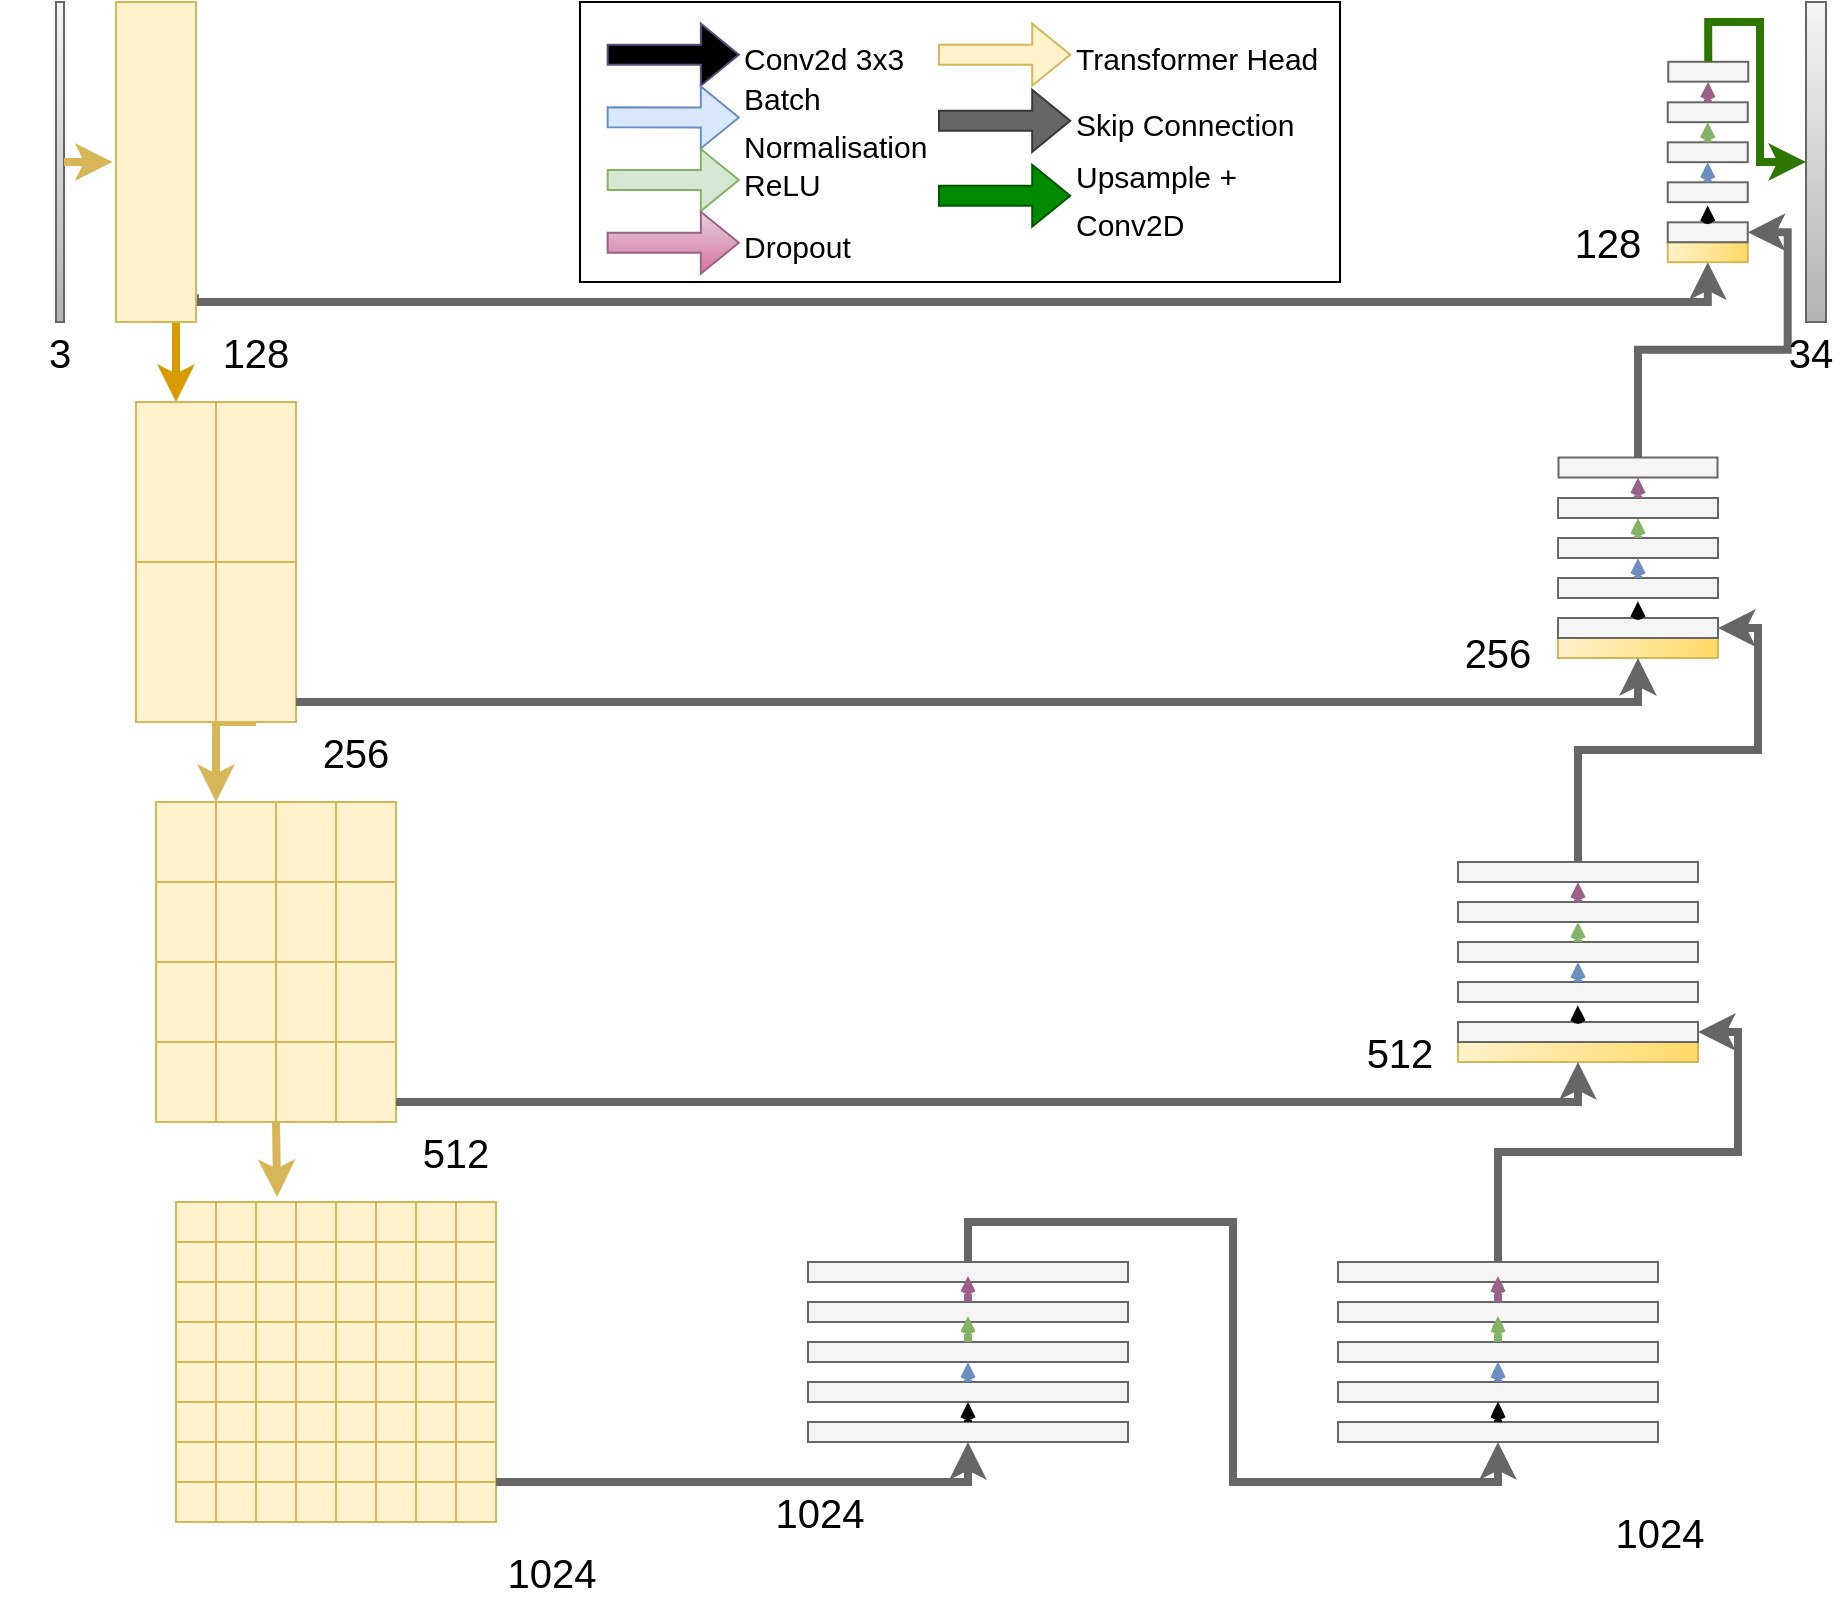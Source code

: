 <mxfile version="24.3.0" type="device">
  <diagram name="Page-1" id="MUxzJoKTa99FVB-7IIV3">
    <mxGraphModel dx="248" dy="176" grid="1" gridSize="10" guides="1" tooltips="1" connect="1" arrows="1" fold="1" page="1" pageScale="1" pageWidth="1200" pageHeight="500" math="0" shadow="0">
      <root>
        <mxCell id="0" />
        <mxCell id="1" parent="0" />
        <mxCell id="ChCWkwDxSLC9hsaqk-i0-134" style="edgeStyle=orthogonalEdgeStyle;rounded=0;orthogonalLoop=1;jettySize=auto;html=1;exitX=0.75;exitY=1;exitDx=0;exitDy=0;entryX=0.5;entryY=0;entryDx=0;entryDy=0;fillColor=#ffe6cc;strokeColor=#d79b00;strokeWidth=4;" edge="1" parent="1" source="ChCWkwDxSLC9hsaqk-i0-3" target="ChCWkwDxSLC9hsaqk-i0-4">
          <mxGeometry relative="1" as="geometry" />
        </mxCell>
        <mxCell id="ChCWkwDxSLC9hsaqk-i0-340" style="edgeStyle=orthogonalEdgeStyle;rounded=0;orthogonalLoop=1;jettySize=auto;html=1;exitX=1.035;exitY=0.926;exitDx=0;exitDy=0;entryX=0;entryY=0.5;entryDx=0;entryDy=0;fillColor=#f5f5f5;gradientColor=#b3b3b3;strokeColor=#666666;strokeWidth=4;exitPerimeter=0;" edge="1" parent="1" source="ChCWkwDxSLC9hsaqk-i0-3" target="ChCWkwDxSLC9hsaqk-i0-309">
          <mxGeometry relative="1" as="geometry">
            <Array as="points">
              <mxPoint x="178" y="188" />
              <mxPoint x="178" y="190" />
              <mxPoint x="934" y="190" />
            </Array>
          </mxGeometry>
        </mxCell>
        <mxCell id="ChCWkwDxSLC9hsaqk-i0-3" value="" style="rounded=0;whiteSpace=wrap;html=1;fillColor=#fff2cc;strokeColor=#d6b656;" vertex="1" parent="1">
          <mxGeometry x="138" y="40" width="40" height="160" as="geometry" />
        </mxCell>
        <mxCell id="ChCWkwDxSLC9hsaqk-i0-135" style="edgeStyle=orthogonalEdgeStyle;rounded=0;orthogonalLoop=1;jettySize=auto;html=1;exitX=0.5;exitY=1;exitDx=0;exitDy=0;entryX=1;entryY=0;entryDx=0;entryDy=0;fillColor=#fff2cc;strokeColor=#d6b656;strokeWidth=4;" edge="1" parent="1" source="ChCWkwDxSLC9hsaqk-i0-7" target="ChCWkwDxSLC9hsaqk-i0-8">
          <mxGeometry relative="1" as="geometry">
            <Array as="points">
              <mxPoint x="188" y="400" />
            </Array>
          </mxGeometry>
        </mxCell>
        <mxCell id="ChCWkwDxSLC9hsaqk-i0-166" value="" style="group" vertex="1" connectable="0" parent="1">
          <mxGeometry x="148" y="240" width="80" height="160" as="geometry" />
        </mxCell>
        <mxCell id="ChCWkwDxSLC9hsaqk-i0-4" value="" style="rounded=0;whiteSpace=wrap;html=1;fillColor=#fff2cc;strokeColor=#d6b656;" vertex="1" parent="ChCWkwDxSLC9hsaqk-i0-166">
          <mxGeometry width="40" height="80" as="geometry" />
        </mxCell>
        <mxCell id="ChCWkwDxSLC9hsaqk-i0-5" value="" style="rounded=0;whiteSpace=wrap;html=1;fillColor=#fff2cc;strokeColor=#d6b656;" vertex="1" parent="ChCWkwDxSLC9hsaqk-i0-166">
          <mxGeometry x="40" width="40" height="80" as="geometry" />
        </mxCell>
        <mxCell id="ChCWkwDxSLC9hsaqk-i0-6" value="" style="rounded=0;whiteSpace=wrap;html=1;fillColor=#fff2cc;strokeColor=#d6b656;" vertex="1" parent="ChCWkwDxSLC9hsaqk-i0-166">
          <mxGeometry y="80" width="40" height="80" as="geometry" />
        </mxCell>
        <mxCell id="ChCWkwDxSLC9hsaqk-i0-7" value="" style="rounded=0;whiteSpace=wrap;html=1;fillColor=#fff2cc;strokeColor=#d6b656;" vertex="1" parent="ChCWkwDxSLC9hsaqk-i0-166">
          <mxGeometry x="40" y="80" width="40" height="80" as="geometry" />
        </mxCell>
        <mxCell id="ChCWkwDxSLC9hsaqk-i0-167" value="" style="group" vertex="1" connectable="0" parent="1">
          <mxGeometry x="158" y="440" width="120" height="160" as="geometry" />
        </mxCell>
        <mxCell id="ChCWkwDxSLC9hsaqk-i0-12" value="" style="group;fillColor=#fff2cc;strokeColor=#d6b656;" vertex="1" connectable="0" parent="ChCWkwDxSLC9hsaqk-i0-167">
          <mxGeometry width="60" height="80" as="geometry" />
        </mxCell>
        <mxCell id="ChCWkwDxSLC9hsaqk-i0-8" value="" style="rounded=0;whiteSpace=wrap;html=1;fillColor=#fff2cc;strokeColor=#d6b656;" vertex="1" parent="ChCWkwDxSLC9hsaqk-i0-12">
          <mxGeometry width="30" height="40" as="geometry" />
        </mxCell>
        <mxCell id="ChCWkwDxSLC9hsaqk-i0-9" value="" style="rounded=0;whiteSpace=wrap;html=1;fillColor=#fff2cc;strokeColor=#d6b656;" vertex="1" parent="ChCWkwDxSLC9hsaqk-i0-12">
          <mxGeometry x="30" width="30" height="40" as="geometry" />
        </mxCell>
        <mxCell id="ChCWkwDxSLC9hsaqk-i0-10" value="" style="rounded=0;whiteSpace=wrap;html=1;fillColor=#fff2cc;strokeColor=#d6b656;" vertex="1" parent="ChCWkwDxSLC9hsaqk-i0-12">
          <mxGeometry y="40" width="30" height="40" as="geometry" />
        </mxCell>
        <mxCell id="ChCWkwDxSLC9hsaqk-i0-11" value="" style="rounded=0;whiteSpace=wrap;html=1;fillColor=#fff2cc;strokeColor=#d6b656;" vertex="1" parent="ChCWkwDxSLC9hsaqk-i0-12">
          <mxGeometry x="30" y="40" width="30" height="40" as="geometry" />
        </mxCell>
        <mxCell id="ChCWkwDxSLC9hsaqk-i0-13" value="" style="group;fillColor=#fff2cc;strokeColor=#d6b656;" vertex="1" connectable="0" parent="ChCWkwDxSLC9hsaqk-i0-167">
          <mxGeometry x="60" width="60" height="80" as="geometry" />
        </mxCell>
        <mxCell id="ChCWkwDxSLC9hsaqk-i0-14" value="" style="rounded=0;whiteSpace=wrap;html=1;fillColor=#fff2cc;strokeColor=#d6b656;" vertex="1" parent="ChCWkwDxSLC9hsaqk-i0-13">
          <mxGeometry width="30" height="40" as="geometry" />
        </mxCell>
        <mxCell id="ChCWkwDxSLC9hsaqk-i0-15" value="" style="rounded=0;whiteSpace=wrap;html=1;fillColor=#fff2cc;strokeColor=#d6b656;" vertex="1" parent="ChCWkwDxSLC9hsaqk-i0-13">
          <mxGeometry x="30" width="30" height="40" as="geometry" />
        </mxCell>
        <mxCell id="ChCWkwDxSLC9hsaqk-i0-16" value="" style="rounded=0;whiteSpace=wrap;html=1;fillColor=#fff2cc;strokeColor=#d6b656;" vertex="1" parent="ChCWkwDxSLC9hsaqk-i0-13">
          <mxGeometry y="40" width="30" height="40" as="geometry" />
        </mxCell>
        <mxCell id="ChCWkwDxSLC9hsaqk-i0-17" value="" style="rounded=0;whiteSpace=wrap;html=1;fillColor=#fff2cc;strokeColor=#d6b656;" vertex="1" parent="ChCWkwDxSLC9hsaqk-i0-13">
          <mxGeometry x="30" y="40" width="30" height="40" as="geometry" />
        </mxCell>
        <mxCell id="ChCWkwDxSLC9hsaqk-i0-18" value="" style="group;fillColor=#fff2cc;strokeColor=#d6b656;" vertex="1" connectable="0" parent="ChCWkwDxSLC9hsaqk-i0-167">
          <mxGeometry y="80" width="60" height="80" as="geometry" />
        </mxCell>
        <mxCell id="ChCWkwDxSLC9hsaqk-i0-19" value="" style="rounded=0;whiteSpace=wrap;html=1;fillColor=#fff2cc;strokeColor=#d6b656;" vertex="1" parent="ChCWkwDxSLC9hsaqk-i0-18">
          <mxGeometry width="30" height="40" as="geometry" />
        </mxCell>
        <mxCell id="ChCWkwDxSLC9hsaqk-i0-20" value="" style="rounded=0;whiteSpace=wrap;html=1;fillColor=#fff2cc;strokeColor=#d6b656;" vertex="1" parent="ChCWkwDxSLC9hsaqk-i0-18">
          <mxGeometry x="30" width="30" height="40" as="geometry" />
        </mxCell>
        <mxCell id="ChCWkwDxSLC9hsaqk-i0-21" value="" style="rounded=0;whiteSpace=wrap;html=1;fillColor=#fff2cc;strokeColor=#d6b656;" vertex="1" parent="ChCWkwDxSLC9hsaqk-i0-18">
          <mxGeometry y="40" width="30" height="40" as="geometry" />
        </mxCell>
        <mxCell id="ChCWkwDxSLC9hsaqk-i0-22" value="" style="rounded=0;whiteSpace=wrap;html=1;fillColor=#fff2cc;strokeColor=#d6b656;" vertex="1" parent="ChCWkwDxSLC9hsaqk-i0-18">
          <mxGeometry x="30" y="40" width="30" height="40" as="geometry" />
        </mxCell>
        <mxCell id="ChCWkwDxSLC9hsaqk-i0-23" value="" style="group;fillColor=#fff2cc;strokeColor=#d6b656;" vertex="1" connectable="0" parent="ChCWkwDxSLC9hsaqk-i0-167">
          <mxGeometry x="60" y="80" width="60" height="80" as="geometry" />
        </mxCell>
        <mxCell id="ChCWkwDxSLC9hsaqk-i0-24" value="" style="rounded=0;whiteSpace=wrap;html=1;fillColor=#fff2cc;strokeColor=#d6b656;" vertex="1" parent="ChCWkwDxSLC9hsaqk-i0-23">
          <mxGeometry width="30" height="40" as="geometry" />
        </mxCell>
        <mxCell id="ChCWkwDxSLC9hsaqk-i0-25" value="" style="rounded=0;whiteSpace=wrap;html=1;fillColor=#fff2cc;strokeColor=#d6b656;" vertex="1" parent="ChCWkwDxSLC9hsaqk-i0-23">
          <mxGeometry x="30" width="30" height="40" as="geometry" />
        </mxCell>
        <mxCell id="ChCWkwDxSLC9hsaqk-i0-26" value="" style="rounded=0;whiteSpace=wrap;html=1;fillColor=#fff2cc;strokeColor=#d6b656;" vertex="1" parent="ChCWkwDxSLC9hsaqk-i0-23">
          <mxGeometry y="40" width="30" height="40" as="geometry" />
        </mxCell>
        <mxCell id="ChCWkwDxSLC9hsaqk-i0-27" value="" style="rounded=0;whiteSpace=wrap;html=1;fillColor=#fff2cc;strokeColor=#d6b656;" vertex="1" parent="ChCWkwDxSLC9hsaqk-i0-23">
          <mxGeometry x="30" y="40" width="30" height="40" as="geometry" />
        </mxCell>
        <mxCell id="ChCWkwDxSLC9hsaqk-i0-168" value="" style="group" vertex="1" connectable="0" parent="1">
          <mxGeometry x="168" y="640" width="160" height="160" as="geometry" />
        </mxCell>
        <mxCell id="ChCWkwDxSLC9hsaqk-i0-48" value="" style="group;fillColor=#fff2cc;strokeColor=#d6b656;" vertex="1" connectable="0" parent="ChCWkwDxSLC9hsaqk-i0-168">
          <mxGeometry width="80" height="80" as="geometry" />
        </mxCell>
        <mxCell id="ChCWkwDxSLC9hsaqk-i0-28" value="" style="group;fillColor=#fff2cc;strokeColor=#d6b656;" vertex="1" connectable="0" parent="ChCWkwDxSLC9hsaqk-i0-48">
          <mxGeometry width="40" height="40" as="geometry" />
        </mxCell>
        <mxCell id="ChCWkwDxSLC9hsaqk-i0-29" value="" style="rounded=0;whiteSpace=wrap;html=1;fillColor=#fff2cc;strokeColor=#d6b656;" vertex="1" parent="ChCWkwDxSLC9hsaqk-i0-28">
          <mxGeometry width="20" height="20" as="geometry" />
        </mxCell>
        <mxCell id="ChCWkwDxSLC9hsaqk-i0-30" value="" style="rounded=0;whiteSpace=wrap;html=1;fillColor=#fff2cc;strokeColor=#d6b656;" vertex="1" parent="ChCWkwDxSLC9hsaqk-i0-28">
          <mxGeometry x="20" width="20" height="20" as="geometry" />
        </mxCell>
        <mxCell id="ChCWkwDxSLC9hsaqk-i0-31" value="" style="rounded=0;whiteSpace=wrap;html=1;fillColor=#fff2cc;strokeColor=#d6b656;" vertex="1" parent="ChCWkwDxSLC9hsaqk-i0-28">
          <mxGeometry y="20" width="20" height="20" as="geometry" />
        </mxCell>
        <mxCell id="ChCWkwDxSLC9hsaqk-i0-32" value="" style="rounded=0;whiteSpace=wrap;html=1;fillColor=#fff2cc;strokeColor=#d6b656;" vertex="1" parent="ChCWkwDxSLC9hsaqk-i0-28">
          <mxGeometry x="20" y="20" width="20" height="20" as="geometry" />
        </mxCell>
        <mxCell id="ChCWkwDxSLC9hsaqk-i0-33" value="" style="group;fillColor=#fff2cc;strokeColor=#d6b656;" vertex="1" connectable="0" parent="ChCWkwDxSLC9hsaqk-i0-48">
          <mxGeometry x="40" width="40" height="40" as="geometry" />
        </mxCell>
        <mxCell id="ChCWkwDxSLC9hsaqk-i0-34" value="" style="rounded=0;whiteSpace=wrap;html=1;fillColor=#fff2cc;strokeColor=#d6b656;" vertex="1" parent="ChCWkwDxSLC9hsaqk-i0-33">
          <mxGeometry width="20" height="20" as="geometry" />
        </mxCell>
        <mxCell id="ChCWkwDxSLC9hsaqk-i0-35" value="" style="rounded=0;whiteSpace=wrap;html=1;fillColor=#fff2cc;strokeColor=#d6b656;" vertex="1" parent="ChCWkwDxSLC9hsaqk-i0-33">
          <mxGeometry x="20" width="20" height="20" as="geometry" />
        </mxCell>
        <mxCell id="ChCWkwDxSLC9hsaqk-i0-36" value="" style="rounded=0;whiteSpace=wrap;html=1;fillColor=#fff2cc;strokeColor=#d6b656;" vertex="1" parent="ChCWkwDxSLC9hsaqk-i0-33">
          <mxGeometry y="20" width="20" height="20" as="geometry" />
        </mxCell>
        <mxCell id="ChCWkwDxSLC9hsaqk-i0-37" value="" style="rounded=0;whiteSpace=wrap;html=1;fillColor=#fff2cc;strokeColor=#d6b656;" vertex="1" parent="ChCWkwDxSLC9hsaqk-i0-33">
          <mxGeometry x="20" y="20" width="20" height="20" as="geometry" />
        </mxCell>
        <mxCell id="ChCWkwDxSLC9hsaqk-i0-38" value="" style="group;fillColor=#fff2cc;strokeColor=#d6b656;" vertex="1" connectable="0" parent="ChCWkwDxSLC9hsaqk-i0-48">
          <mxGeometry y="40" width="40" height="40" as="geometry" />
        </mxCell>
        <mxCell id="ChCWkwDxSLC9hsaqk-i0-39" value="" style="rounded=0;whiteSpace=wrap;html=1;fillColor=#fff2cc;strokeColor=#d6b656;" vertex="1" parent="ChCWkwDxSLC9hsaqk-i0-38">
          <mxGeometry width="20" height="20" as="geometry" />
        </mxCell>
        <mxCell id="ChCWkwDxSLC9hsaqk-i0-40" value="" style="rounded=0;whiteSpace=wrap;html=1;fillColor=#fff2cc;strokeColor=#d6b656;" vertex="1" parent="ChCWkwDxSLC9hsaqk-i0-38">
          <mxGeometry x="20" width="20" height="20" as="geometry" />
        </mxCell>
        <mxCell id="ChCWkwDxSLC9hsaqk-i0-41" value="" style="rounded=0;whiteSpace=wrap;html=1;fillColor=#fff2cc;strokeColor=#d6b656;" vertex="1" parent="ChCWkwDxSLC9hsaqk-i0-38">
          <mxGeometry y="20" width="20" height="20" as="geometry" />
        </mxCell>
        <mxCell id="ChCWkwDxSLC9hsaqk-i0-42" value="" style="rounded=0;whiteSpace=wrap;html=1;fillColor=#fff2cc;strokeColor=#d6b656;" vertex="1" parent="ChCWkwDxSLC9hsaqk-i0-38">
          <mxGeometry x="20" y="20" width="20" height="20" as="geometry" />
        </mxCell>
        <mxCell id="ChCWkwDxSLC9hsaqk-i0-43" value="" style="group;fillColor=#fff2cc;strokeColor=#d6b656;" vertex="1" connectable="0" parent="ChCWkwDxSLC9hsaqk-i0-48">
          <mxGeometry x="40" y="40" width="40" height="40" as="geometry" />
        </mxCell>
        <mxCell id="ChCWkwDxSLC9hsaqk-i0-44" value="" style="rounded=0;whiteSpace=wrap;html=1;fillColor=#fff2cc;strokeColor=#d6b656;" vertex="1" parent="ChCWkwDxSLC9hsaqk-i0-43">
          <mxGeometry width="20" height="20" as="geometry" />
        </mxCell>
        <mxCell id="ChCWkwDxSLC9hsaqk-i0-45" value="" style="rounded=0;whiteSpace=wrap;html=1;fillColor=#fff2cc;strokeColor=#d6b656;" vertex="1" parent="ChCWkwDxSLC9hsaqk-i0-43">
          <mxGeometry x="20" width="20" height="20" as="geometry" />
        </mxCell>
        <mxCell id="ChCWkwDxSLC9hsaqk-i0-46" value="" style="rounded=0;whiteSpace=wrap;html=1;fillColor=#fff2cc;strokeColor=#d6b656;" vertex="1" parent="ChCWkwDxSLC9hsaqk-i0-43">
          <mxGeometry y="20" width="20" height="20" as="geometry" />
        </mxCell>
        <mxCell id="ChCWkwDxSLC9hsaqk-i0-47" value="" style="rounded=0;whiteSpace=wrap;html=1;fillColor=#fff2cc;strokeColor=#d6b656;" vertex="1" parent="ChCWkwDxSLC9hsaqk-i0-43">
          <mxGeometry x="20" y="20" width="20" height="20" as="geometry" />
        </mxCell>
        <mxCell id="ChCWkwDxSLC9hsaqk-i0-71" value="" style="group;fillColor=#fff2cc;strokeColor=#d6b656;" vertex="1" connectable="0" parent="ChCWkwDxSLC9hsaqk-i0-168">
          <mxGeometry x="80" width="80" height="80" as="geometry" />
        </mxCell>
        <mxCell id="ChCWkwDxSLC9hsaqk-i0-72" value="" style="group;fillColor=#fff2cc;strokeColor=#d6b656;" vertex="1" connectable="0" parent="ChCWkwDxSLC9hsaqk-i0-71">
          <mxGeometry width="40" height="40" as="geometry" />
        </mxCell>
        <mxCell id="ChCWkwDxSLC9hsaqk-i0-73" value="" style="rounded=0;whiteSpace=wrap;html=1;fillColor=#fff2cc;strokeColor=#d6b656;" vertex="1" parent="ChCWkwDxSLC9hsaqk-i0-72">
          <mxGeometry width="20" height="20" as="geometry" />
        </mxCell>
        <mxCell id="ChCWkwDxSLC9hsaqk-i0-74" value="" style="rounded=0;whiteSpace=wrap;html=1;fillColor=#fff2cc;strokeColor=#d6b656;" vertex="1" parent="ChCWkwDxSLC9hsaqk-i0-72">
          <mxGeometry x="20" width="20" height="20" as="geometry" />
        </mxCell>
        <mxCell id="ChCWkwDxSLC9hsaqk-i0-75" value="" style="rounded=0;whiteSpace=wrap;html=1;fillColor=#fff2cc;strokeColor=#d6b656;" vertex="1" parent="ChCWkwDxSLC9hsaqk-i0-72">
          <mxGeometry y="20" width="20" height="20" as="geometry" />
        </mxCell>
        <mxCell id="ChCWkwDxSLC9hsaqk-i0-76" value="" style="rounded=0;whiteSpace=wrap;html=1;fillColor=#fff2cc;strokeColor=#d6b656;" vertex="1" parent="ChCWkwDxSLC9hsaqk-i0-72">
          <mxGeometry x="20" y="20" width="20" height="20" as="geometry" />
        </mxCell>
        <mxCell id="ChCWkwDxSLC9hsaqk-i0-77" value="" style="group;fillColor=#fff2cc;strokeColor=#d6b656;" vertex="1" connectable="0" parent="ChCWkwDxSLC9hsaqk-i0-71">
          <mxGeometry x="40" width="40" height="40" as="geometry" />
        </mxCell>
        <mxCell id="ChCWkwDxSLC9hsaqk-i0-78" value="" style="rounded=0;whiteSpace=wrap;html=1;fillColor=#fff2cc;strokeColor=#d6b656;" vertex="1" parent="ChCWkwDxSLC9hsaqk-i0-77">
          <mxGeometry width="20" height="20" as="geometry" />
        </mxCell>
        <mxCell id="ChCWkwDxSLC9hsaqk-i0-79" value="" style="rounded=0;whiteSpace=wrap;html=1;fillColor=#fff2cc;strokeColor=#d6b656;" vertex="1" parent="ChCWkwDxSLC9hsaqk-i0-77">
          <mxGeometry x="20" width="20" height="20" as="geometry" />
        </mxCell>
        <mxCell id="ChCWkwDxSLC9hsaqk-i0-80" value="" style="rounded=0;whiteSpace=wrap;html=1;fillColor=#fff2cc;strokeColor=#d6b656;" vertex="1" parent="ChCWkwDxSLC9hsaqk-i0-77">
          <mxGeometry y="20" width="20" height="20" as="geometry" />
        </mxCell>
        <mxCell id="ChCWkwDxSLC9hsaqk-i0-81" value="" style="rounded=0;whiteSpace=wrap;html=1;fillColor=#fff2cc;strokeColor=#d6b656;" vertex="1" parent="ChCWkwDxSLC9hsaqk-i0-77">
          <mxGeometry x="20" y="20" width="20" height="20" as="geometry" />
        </mxCell>
        <mxCell id="ChCWkwDxSLC9hsaqk-i0-82" value="" style="group;fillColor=#fff2cc;strokeColor=#d6b656;" vertex="1" connectable="0" parent="ChCWkwDxSLC9hsaqk-i0-71">
          <mxGeometry y="40" width="40" height="40" as="geometry" />
        </mxCell>
        <mxCell id="ChCWkwDxSLC9hsaqk-i0-83" value="" style="rounded=0;whiteSpace=wrap;html=1;fillColor=#fff2cc;strokeColor=#d6b656;" vertex="1" parent="ChCWkwDxSLC9hsaqk-i0-82">
          <mxGeometry width="20" height="20" as="geometry" />
        </mxCell>
        <mxCell id="ChCWkwDxSLC9hsaqk-i0-84" value="" style="rounded=0;whiteSpace=wrap;html=1;fillColor=#fff2cc;strokeColor=#d6b656;" vertex="1" parent="ChCWkwDxSLC9hsaqk-i0-82">
          <mxGeometry x="20" width="20" height="20" as="geometry" />
        </mxCell>
        <mxCell id="ChCWkwDxSLC9hsaqk-i0-85" value="" style="rounded=0;whiteSpace=wrap;html=1;fillColor=#fff2cc;strokeColor=#d6b656;" vertex="1" parent="ChCWkwDxSLC9hsaqk-i0-82">
          <mxGeometry y="20" width="20" height="20" as="geometry" />
        </mxCell>
        <mxCell id="ChCWkwDxSLC9hsaqk-i0-86" value="" style="rounded=0;whiteSpace=wrap;html=1;fillColor=#fff2cc;strokeColor=#d6b656;" vertex="1" parent="ChCWkwDxSLC9hsaqk-i0-82">
          <mxGeometry x="20" y="20" width="20" height="20" as="geometry" />
        </mxCell>
        <mxCell id="ChCWkwDxSLC9hsaqk-i0-87" value="" style="group;fillColor=#fff2cc;strokeColor=#d6b656;" vertex="1" connectable="0" parent="ChCWkwDxSLC9hsaqk-i0-71">
          <mxGeometry x="40" y="40" width="40" height="40" as="geometry" />
        </mxCell>
        <mxCell id="ChCWkwDxSLC9hsaqk-i0-88" value="" style="rounded=0;whiteSpace=wrap;html=1;fillColor=#fff2cc;strokeColor=#d6b656;" vertex="1" parent="ChCWkwDxSLC9hsaqk-i0-87">
          <mxGeometry width="20" height="20" as="geometry" />
        </mxCell>
        <mxCell id="ChCWkwDxSLC9hsaqk-i0-89" value="" style="rounded=0;whiteSpace=wrap;html=1;fillColor=#fff2cc;strokeColor=#d6b656;" vertex="1" parent="ChCWkwDxSLC9hsaqk-i0-87">
          <mxGeometry x="20" width="20" height="20" as="geometry" />
        </mxCell>
        <mxCell id="ChCWkwDxSLC9hsaqk-i0-90" value="" style="rounded=0;whiteSpace=wrap;html=1;fillColor=#fff2cc;strokeColor=#d6b656;" vertex="1" parent="ChCWkwDxSLC9hsaqk-i0-87">
          <mxGeometry y="20" width="20" height="20" as="geometry" />
        </mxCell>
        <mxCell id="ChCWkwDxSLC9hsaqk-i0-91" value="" style="rounded=0;whiteSpace=wrap;html=1;fillColor=#fff2cc;strokeColor=#d6b656;" vertex="1" parent="ChCWkwDxSLC9hsaqk-i0-87">
          <mxGeometry x="20" y="20" width="20" height="20" as="geometry" />
        </mxCell>
        <mxCell id="ChCWkwDxSLC9hsaqk-i0-92" value="" style="group;fillColor=#fff2cc;strokeColor=#d6b656;" vertex="1" connectable="0" parent="ChCWkwDxSLC9hsaqk-i0-168">
          <mxGeometry y="80" width="80" height="80" as="geometry" />
        </mxCell>
        <mxCell id="ChCWkwDxSLC9hsaqk-i0-93" value="" style="group;fillColor=#fff2cc;strokeColor=#d6b656;" vertex="1" connectable="0" parent="ChCWkwDxSLC9hsaqk-i0-92">
          <mxGeometry width="40" height="40" as="geometry" />
        </mxCell>
        <mxCell id="ChCWkwDxSLC9hsaqk-i0-94" value="" style="rounded=0;whiteSpace=wrap;html=1;fillColor=#fff2cc;strokeColor=#d6b656;" vertex="1" parent="ChCWkwDxSLC9hsaqk-i0-93">
          <mxGeometry width="20" height="20" as="geometry" />
        </mxCell>
        <mxCell id="ChCWkwDxSLC9hsaqk-i0-95" value="" style="rounded=0;whiteSpace=wrap;html=1;fillColor=#fff2cc;strokeColor=#d6b656;" vertex="1" parent="ChCWkwDxSLC9hsaqk-i0-93">
          <mxGeometry x="20" width="20" height="20" as="geometry" />
        </mxCell>
        <mxCell id="ChCWkwDxSLC9hsaqk-i0-96" value="" style="rounded=0;whiteSpace=wrap;html=1;fillColor=#fff2cc;strokeColor=#d6b656;" vertex="1" parent="ChCWkwDxSLC9hsaqk-i0-93">
          <mxGeometry y="20" width="20" height="20" as="geometry" />
        </mxCell>
        <mxCell id="ChCWkwDxSLC9hsaqk-i0-97" value="" style="rounded=0;whiteSpace=wrap;html=1;fillColor=#fff2cc;strokeColor=#d6b656;" vertex="1" parent="ChCWkwDxSLC9hsaqk-i0-93">
          <mxGeometry x="20" y="20" width="20" height="20" as="geometry" />
        </mxCell>
        <mxCell id="ChCWkwDxSLC9hsaqk-i0-98" value="" style="group;fillColor=#fff2cc;strokeColor=#d6b656;" vertex="1" connectable="0" parent="ChCWkwDxSLC9hsaqk-i0-92">
          <mxGeometry x="40" width="40" height="40" as="geometry" />
        </mxCell>
        <mxCell id="ChCWkwDxSLC9hsaqk-i0-99" value="" style="rounded=0;whiteSpace=wrap;html=1;fillColor=#fff2cc;strokeColor=#d6b656;" vertex="1" parent="ChCWkwDxSLC9hsaqk-i0-98">
          <mxGeometry width="20" height="20" as="geometry" />
        </mxCell>
        <mxCell id="ChCWkwDxSLC9hsaqk-i0-100" value="" style="rounded=0;whiteSpace=wrap;html=1;fillColor=#fff2cc;strokeColor=#d6b656;" vertex="1" parent="ChCWkwDxSLC9hsaqk-i0-98">
          <mxGeometry x="20" width="20" height="20" as="geometry" />
        </mxCell>
        <mxCell id="ChCWkwDxSLC9hsaqk-i0-101" value="" style="rounded=0;whiteSpace=wrap;html=1;fillColor=#fff2cc;strokeColor=#d6b656;" vertex="1" parent="ChCWkwDxSLC9hsaqk-i0-98">
          <mxGeometry y="20" width="20" height="20" as="geometry" />
        </mxCell>
        <mxCell id="ChCWkwDxSLC9hsaqk-i0-102" value="" style="rounded=0;whiteSpace=wrap;html=1;fillColor=#fff2cc;strokeColor=#d6b656;" vertex="1" parent="ChCWkwDxSLC9hsaqk-i0-98">
          <mxGeometry x="20" y="20" width="20" height="20" as="geometry" />
        </mxCell>
        <mxCell id="ChCWkwDxSLC9hsaqk-i0-103" value="" style="group;fillColor=#fff2cc;strokeColor=#d6b656;" vertex="1" connectable="0" parent="ChCWkwDxSLC9hsaqk-i0-92">
          <mxGeometry y="40" width="40" height="40" as="geometry" />
        </mxCell>
        <mxCell id="ChCWkwDxSLC9hsaqk-i0-104" value="" style="rounded=0;whiteSpace=wrap;html=1;fillColor=#fff2cc;strokeColor=#d6b656;" vertex="1" parent="ChCWkwDxSLC9hsaqk-i0-103">
          <mxGeometry width="20" height="20" as="geometry" />
        </mxCell>
        <mxCell id="ChCWkwDxSLC9hsaqk-i0-105" value="" style="rounded=0;whiteSpace=wrap;html=1;fillColor=#fff2cc;strokeColor=#d6b656;" vertex="1" parent="ChCWkwDxSLC9hsaqk-i0-103">
          <mxGeometry x="20" width="20" height="20" as="geometry" />
        </mxCell>
        <mxCell id="ChCWkwDxSLC9hsaqk-i0-106" value="" style="rounded=0;whiteSpace=wrap;html=1;fillColor=#fff2cc;strokeColor=#d6b656;" vertex="1" parent="ChCWkwDxSLC9hsaqk-i0-103">
          <mxGeometry y="20" width="20" height="20" as="geometry" />
        </mxCell>
        <mxCell id="ChCWkwDxSLC9hsaqk-i0-107" value="" style="rounded=0;whiteSpace=wrap;html=1;fillColor=#fff2cc;strokeColor=#d6b656;" vertex="1" parent="ChCWkwDxSLC9hsaqk-i0-103">
          <mxGeometry x="20" y="20" width="20" height="20" as="geometry" />
        </mxCell>
        <mxCell id="ChCWkwDxSLC9hsaqk-i0-108" value="" style="group;fillColor=#fff2cc;strokeColor=#d6b656;" vertex="1" connectable="0" parent="ChCWkwDxSLC9hsaqk-i0-92">
          <mxGeometry x="40" y="40" width="40" height="40" as="geometry" />
        </mxCell>
        <mxCell id="ChCWkwDxSLC9hsaqk-i0-109" value="" style="rounded=0;whiteSpace=wrap;html=1;fillColor=#fff2cc;strokeColor=#d6b656;" vertex="1" parent="ChCWkwDxSLC9hsaqk-i0-108">
          <mxGeometry width="20" height="20" as="geometry" />
        </mxCell>
        <mxCell id="ChCWkwDxSLC9hsaqk-i0-110" value="" style="rounded=0;whiteSpace=wrap;html=1;fillColor=#fff2cc;strokeColor=#d6b656;" vertex="1" parent="ChCWkwDxSLC9hsaqk-i0-108">
          <mxGeometry x="20" width="20" height="20" as="geometry" />
        </mxCell>
        <mxCell id="ChCWkwDxSLC9hsaqk-i0-111" value="" style="rounded=0;whiteSpace=wrap;html=1;fillColor=#fff2cc;strokeColor=#d6b656;" vertex="1" parent="ChCWkwDxSLC9hsaqk-i0-108">
          <mxGeometry y="20" width="20" height="20" as="geometry" />
        </mxCell>
        <mxCell id="ChCWkwDxSLC9hsaqk-i0-112" value="" style="rounded=0;whiteSpace=wrap;html=1;fillColor=#fff2cc;strokeColor=#d6b656;" vertex="1" parent="ChCWkwDxSLC9hsaqk-i0-108">
          <mxGeometry x="20" y="20" width="20" height="20" as="geometry" />
        </mxCell>
        <mxCell id="ChCWkwDxSLC9hsaqk-i0-113" value="" style="group;fillColor=#fff2cc;strokeColor=#d6b656;" vertex="1" connectable="0" parent="ChCWkwDxSLC9hsaqk-i0-168">
          <mxGeometry x="80" y="80" width="80" height="80" as="geometry" />
        </mxCell>
        <mxCell id="ChCWkwDxSLC9hsaqk-i0-114" value="" style="group;fillColor=#fff2cc;strokeColor=#d6b656;" vertex="1" connectable="0" parent="ChCWkwDxSLC9hsaqk-i0-113">
          <mxGeometry width="40" height="40" as="geometry" />
        </mxCell>
        <mxCell id="ChCWkwDxSLC9hsaqk-i0-115" value="" style="rounded=0;whiteSpace=wrap;html=1;fillColor=#fff2cc;strokeColor=#d6b656;" vertex="1" parent="ChCWkwDxSLC9hsaqk-i0-114">
          <mxGeometry width="20" height="20" as="geometry" />
        </mxCell>
        <mxCell id="ChCWkwDxSLC9hsaqk-i0-116" value="" style="rounded=0;whiteSpace=wrap;html=1;fillColor=#fff2cc;strokeColor=#d6b656;" vertex="1" parent="ChCWkwDxSLC9hsaqk-i0-114">
          <mxGeometry x="20" width="20" height="20" as="geometry" />
        </mxCell>
        <mxCell id="ChCWkwDxSLC9hsaqk-i0-117" value="" style="rounded=0;whiteSpace=wrap;html=1;fillColor=#fff2cc;strokeColor=#d6b656;" vertex="1" parent="ChCWkwDxSLC9hsaqk-i0-114">
          <mxGeometry y="20" width="20" height="20" as="geometry" />
        </mxCell>
        <mxCell id="ChCWkwDxSLC9hsaqk-i0-118" value="" style="rounded=0;whiteSpace=wrap;html=1;fillColor=#fff2cc;strokeColor=#d6b656;" vertex="1" parent="ChCWkwDxSLC9hsaqk-i0-114">
          <mxGeometry x="20" y="20" width="20" height="20" as="geometry" />
        </mxCell>
        <mxCell id="ChCWkwDxSLC9hsaqk-i0-119" value="" style="group;fillColor=#fff2cc;strokeColor=#d6b656;" vertex="1" connectable="0" parent="ChCWkwDxSLC9hsaqk-i0-113">
          <mxGeometry x="40" width="40" height="40" as="geometry" />
        </mxCell>
        <mxCell id="ChCWkwDxSLC9hsaqk-i0-120" value="" style="rounded=0;whiteSpace=wrap;html=1;fillColor=#fff2cc;strokeColor=#d6b656;" vertex="1" parent="ChCWkwDxSLC9hsaqk-i0-119">
          <mxGeometry width="20" height="20" as="geometry" />
        </mxCell>
        <mxCell id="ChCWkwDxSLC9hsaqk-i0-121" value="" style="rounded=0;whiteSpace=wrap;html=1;fillColor=#fff2cc;strokeColor=#d6b656;" vertex="1" parent="ChCWkwDxSLC9hsaqk-i0-119">
          <mxGeometry x="20" width="20" height="20" as="geometry" />
        </mxCell>
        <mxCell id="ChCWkwDxSLC9hsaqk-i0-122" value="" style="rounded=0;whiteSpace=wrap;html=1;fillColor=#fff2cc;strokeColor=#d6b656;" vertex="1" parent="ChCWkwDxSLC9hsaqk-i0-119">
          <mxGeometry y="20" width="20" height="20" as="geometry" />
        </mxCell>
        <mxCell id="ChCWkwDxSLC9hsaqk-i0-123" value="" style="rounded=0;whiteSpace=wrap;html=1;fillColor=#fff2cc;strokeColor=#d6b656;" vertex="1" parent="ChCWkwDxSLC9hsaqk-i0-119">
          <mxGeometry x="20" y="20" width="20" height="20" as="geometry" />
        </mxCell>
        <mxCell id="ChCWkwDxSLC9hsaqk-i0-124" value="" style="group;fillColor=#fff2cc;strokeColor=#d6b656;" vertex="1" connectable="0" parent="ChCWkwDxSLC9hsaqk-i0-113">
          <mxGeometry y="40" width="40" height="40" as="geometry" />
        </mxCell>
        <mxCell id="ChCWkwDxSLC9hsaqk-i0-125" value="" style="rounded=0;whiteSpace=wrap;html=1;fillColor=#fff2cc;strokeColor=#d6b656;" vertex="1" parent="ChCWkwDxSLC9hsaqk-i0-124">
          <mxGeometry width="20" height="20" as="geometry" />
        </mxCell>
        <mxCell id="ChCWkwDxSLC9hsaqk-i0-126" value="" style="rounded=0;whiteSpace=wrap;html=1;fillColor=#fff2cc;strokeColor=#d6b656;" vertex="1" parent="ChCWkwDxSLC9hsaqk-i0-124">
          <mxGeometry x="20" width="20" height="20" as="geometry" />
        </mxCell>
        <mxCell id="ChCWkwDxSLC9hsaqk-i0-127" value="" style="rounded=0;whiteSpace=wrap;html=1;fillColor=#fff2cc;strokeColor=#d6b656;" vertex="1" parent="ChCWkwDxSLC9hsaqk-i0-124">
          <mxGeometry y="20" width="20" height="20" as="geometry" />
        </mxCell>
        <mxCell id="ChCWkwDxSLC9hsaqk-i0-128" value="" style="rounded=0;whiteSpace=wrap;html=1;fillColor=#fff2cc;strokeColor=#d6b656;" vertex="1" parent="ChCWkwDxSLC9hsaqk-i0-124">
          <mxGeometry x="20" y="20" width="20" height="20" as="geometry" />
        </mxCell>
        <mxCell id="ChCWkwDxSLC9hsaqk-i0-129" value="" style="group;fillColor=#fff2cc;strokeColor=#d6b656;" vertex="1" connectable="0" parent="ChCWkwDxSLC9hsaqk-i0-113">
          <mxGeometry x="40" y="40" width="40" height="40" as="geometry" />
        </mxCell>
        <mxCell id="ChCWkwDxSLC9hsaqk-i0-130" value="" style="rounded=0;whiteSpace=wrap;html=1;fillColor=#fff2cc;strokeColor=#d6b656;" vertex="1" parent="ChCWkwDxSLC9hsaqk-i0-129">
          <mxGeometry width="20" height="20" as="geometry" />
        </mxCell>
        <mxCell id="ChCWkwDxSLC9hsaqk-i0-131" value="" style="rounded=0;whiteSpace=wrap;html=1;fillColor=#fff2cc;strokeColor=#d6b656;" vertex="1" parent="ChCWkwDxSLC9hsaqk-i0-129">
          <mxGeometry x="20" width="20" height="20" as="geometry" />
        </mxCell>
        <mxCell id="ChCWkwDxSLC9hsaqk-i0-132" value="" style="rounded=0;whiteSpace=wrap;html=1;fillColor=#fff2cc;strokeColor=#d6b656;" vertex="1" parent="ChCWkwDxSLC9hsaqk-i0-129">
          <mxGeometry y="20" width="20" height="20" as="geometry" />
        </mxCell>
        <mxCell id="ChCWkwDxSLC9hsaqk-i0-133" value="" style="rounded=0;whiteSpace=wrap;html=1;fillColor=#fff2cc;strokeColor=#d6b656;" vertex="1" parent="ChCWkwDxSLC9hsaqk-i0-129">
          <mxGeometry x="20" y="20" width="20" height="20" as="geometry" />
        </mxCell>
        <mxCell id="ChCWkwDxSLC9hsaqk-i0-267" value="" style="group;rotation=-180;" vertex="1" connectable="0" parent="1">
          <mxGeometry x="809" y="470" width="120" height="100" as="geometry" />
        </mxCell>
        <mxCell id="ChCWkwDxSLC9hsaqk-i0-251" value="" style="rounded=0;whiteSpace=wrap;html=1;fillColor=#fff2cc;strokeColor=#d6b656;rotation=-90;gradientColor=#ffd966;" vertex="1" parent="ChCWkwDxSLC9hsaqk-i0-267">
          <mxGeometry x="55" y="35" width="10" height="120" as="geometry" />
        </mxCell>
        <mxCell id="ChCWkwDxSLC9hsaqk-i0-242" value="" style="rounded=0;whiteSpace=wrap;html=1;fillColor=#f5f5f5;fontColor=#333333;strokeColor=#666666;rotation=-90;" vertex="1" parent="ChCWkwDxSLC9hsaqk-i0-267">
          <mxGeometry x="55" y="25" width="10" height="120" as="geometry" />
        </mxCell>
        <mxCell id="ChCWkwDxSLC9hsaqk-i0-243" value="" style="rounded=0;whiteSpace=wrap;html=1;fillColor=#f5f5f5;fontColor=#333333;strokeColor=#666666;rotation=-90;" vertex="1" parent="ChCWkwDxSLC9hsaqk-i0-267">
          <mxGeometry x="55" y="5" width="10" height="120" as="geometry" />
        </mxCell>
        <mxCell id="ChCWkwDxSLC9hsaqk-i0-244" value="" style="rounded=0;whiteSpace=wrap;html=1;fillColor=#f5f5f5;fontColor=#333333;strokeColor=#666666;rotation=-90;" vertex="1" parent="ChCWkwDxSLC9hsaqk-i0-267">
          <mxGeometry x="55" y="-15" width="10" height="120" as="geometry" />
        </mxCell>
        <mxCell id="ChCWkwDxSLC9hsaqk-i0-245" value="" style="rounded=0;whiteSpace=wrap;html=1;fillColor=#f5f5f5;fontColor=#333333;strokeColor=#666666;rotation=-90;" vertex="1" parent="ChCWkwDxSLC9hsaqk-i0-267">
          <mxGeometry x="55" y="-55" width="10" height="120" as="geometry" />
        </mxCell>
        <mxCell id="ChCWkwDxSLC9hsaqk-i0-250" value="" style="rounded=0;whiteSpace=wrap;html=1;fillColor=#f5f5f5;fontColor=#333333;strokeColor=#666666;rotation=-90;" vertex="1" parent="ChCWkwDxSLC9hsaqk-i0-267">
          <mxGeometry x="55" y="-35" width="10" height="120" as="geometry" />
        </mxCell>
        <mxCell id="ChCWkwDxSLC9hsaqk-i0-246" style="edgeStyle=orthogonalEdgeStyle;rounded=0;orthogonalLoop=1;jettySize=auto;html=1;exitX=1;exitY=0.5;exitDx=0;exitDy=0;entryX=-0.167;entryY=0.499;entryDx=0;entryDy=0;entryPerimeter=0;strokeWidth=4;endArrow=open;endFill=0;strokeColor=default;startSize=6;endSize=0;" edge="1" parent="ChCWkwDxSLC9hsaqk-i0-267" source="ChCWkwDxSLC9hsaqk-i0-242" target="ChCWkwDxSLC9hsaqk-i0-243">
          <mxGeometry relative="1" as="geometry" />
        </mxCell>
        <mxCell id="ChCWkwDxSLC9hsaqk-i0-247" style="edgeStyle=orthogonalEdgeStyle;rounded=0;orthogonalLoop=1;jettySize=auto;html=1;exitX=1;exitY=0.5;exitDx=0;exitDy=0;entryX=0;entryY=0.5;entryDx=0;entryDy=0;strokeWidth=4;endArrow=open;endFill=0;strokeColor=#6c8ebf;startSize=6;endSize=0;fillColor=#dae8fc;gradientColor=#7ea6e0;" edge="1" parent="ChCWkwDxSLC9hsaqk-i0-267" target="ChCWkwDxSLC9hsaqk-i0-244" source="ChCWkwDxSLC9hsaqk-i0-243">
          <mxGeometry relative="1" as="geometry">
            <mxPoint x="40" y="60" as="sourcePoint" />
            <mxPoint x="40" y="52" as="targetPoint" />
          </mxGeometry>
        </mxCell>
        <mxCell id="ChCWkwDxSLC9hsaqk-i0-248" style="edgeStyle=orthogonalEdgeStyle;rounded=0;orthogonalLoop=1;jettySize=auto;html=1;entryX=0;entryY=0.5;entryDx=0;entryDy=0;strokeWidth=4;endArrow=open;endFill=0;strokeColor=#82b366;startSize=6;endSize=0;fillColor=#d5e8d4;gradientColor=#97d077;exitX=1;exitY=0.5;exitDx=0;exitDy=0;" edge="1" parent="ChCWkwDxSLC9hsaqk-i0-267" source="ChCWkwDxSLC9hsaqk-i0-244" target="ChCWkwDxSLC9hsaqk-i0-250">
          <mxGeometry relative="1" as="geometry">
            <mxPoint x="40" y="40" as="sourcePoint" />
            <mxPoint x="40" y="30" as="targetPoint" />
          </mxGeometry>
        </mxCell>
        <mxCell id="ChCWkwDxSLC9hsaqk-i0-249" style="edgeStyle=orthogonalEdgeStyle;rounded=0;orthogonalLoop=1;jettySize=auto;html=1;entryX=0;entryY=0.5;entryDx=0;entryDy=0;strokeWidth=4;endArrow=open;endFill=0;strokeColor=#996185;startSize=6;endSize=0;fillColor=#e6d0de;gradientColor=#d5739d;exitX=1;exitY=0.5;exitDx=0;exitDy=0;" edge="1" parent="ChCWkwDxSLC9hsaqk-i0-267" source="ChCWkwDxSLC9hsaqk-i0-250" target="ChCWkwDxSLC9hsaqk-i0-245">
          <mxGeometry relative="1" as="geometry">
            <mxPoint x="40" y="20" as="sourcePoint" />
            <mxPoint x="40" y="10" as="targetPoint" />
          </mxGeometry>
        </mxCell>
        <mxCell id="ChCWkwDxSLC9hsaqk-i0-280" value="" style="group;rotation=-180;" vertex="1" connectable="0" parent="1">
          <mxGeometry x="859" y="268" width="80" height="100" as="geometry" />
        </mxCell>
        <mxCell id="ChCWkwDxSLC9hsaqk-i0-269" value="" style="rounded=0;whiteSpace=wrap;html=1;fillColor=#fff2cc;strokeColor=#d6b656;rotation=-90;gradientColor=#ffd966;" vertex="1" parent="ChCWkwDxSLC9hsaqk-i0-280">
          <mxGeometry x="35" y="55" width="10" height="80" as="geometry" />
        </mxCell>
        <mxCell id="ChCWkwDxSLC9hsaqk-i0-270" value="" style="rounded=0;whiteSpace=wrap;html=1;fillColor=#f5f5f5;fontColor=#333333;strokeColor=#666666;rotation=-90;" vertex="1" parent="ChCWkwDxSLC9hsaqk-i0-280">
          <mxGeometry x="35" y="45" width="10" height="80" as="geometry" />
        </mxCell>
        <mxCell id="ChCWkwDxSLC9hsaqk-i0-271" value="" style="rounded=0;whiteSpace=wrap;html=1;fillColor=#f5f5f5;fontColor=#333333;strokeColor=#666666;rotation=-90;" vertex="1" parent="ChCWkwDxSLC9hsaqk-i0-280">
          <mxGeometry x="35" y="25" width="10" height="80" as="geometry" />
        </mxCell>
        <mxCell id="ChCWkwDxSLC9hsaqk-i0-272" value="" style="rounded=0;whiteSpace=wrap;html=1;fillColor=#f5f5f5;fontColor=#333333;strokeColor=#666666;rotation=-90;" vertex="1" parent="ChCWkwDxSLC9hsaqk-i0-280">
          <mxGeometry x="35" y="5" width="10" height="80" as="geometry" />
        </mxCell>
        <mxCell id="ChCWkwDxSLC9hsaqk-i0-273" value="" style="rounded=0;whiteSpace=wrap;html=1;fillColor=#f5f5f5;fontColor=#333333;strokeColor=#666666;rotation=-90;" vertex="1" parent="ChCWkwDxSLC9hsaqk-i0-280">
          <mxGeometry x="35" y="-35" width="10" height="79.5" as="geometry" />
        </mxCell>
        <mxCell id="ChCWkwDxSLC9hsaqk-i0-278" value="" style="rounded=0;whiteSpace=wrap;html=1;fillColor=#f5f5f5;fontColor=#333333;strokeColor=#666666;rotation=-90;" vertex="1" parent="ChCWkwDxSLC9hsaqk-i0-280">
          <mxGeometry x="35" y="-15" width="10" height="80" as="geometry" />
        </mxCell>
        <mxCell id="ChCWkwDxSLC9hsaqk-i0-274" style="edgeStyle=orthogonalEdgeStyle;rounded=0;orthogonalLoop=1;jettySize=auto;html=1;exitX=1;exitY=0.5;exitDx=0;exitDy=0;entryX=-0.167;entryY=0.499;entryDx=0;entryDy=0;entryPerimeter=0;strokeWidth=4;endArrow=open;endFill=0;strokeColor=default;startSize=6;endSize=0;" edge="1" parent="ChCWkwDxSLC9hsaqk-i0-280" source="ChCWkwDxSLC9hsaqk-i0-270" target="ChCWkwDxSLC9hsaqk-i0-271">
          <mxGeometry relative="1" as="geometry" />
        </mxCell>
        <mxCell id="ChCWkwDxSLC9hsaqk-i0-275" style="edgeStyle=orthogonalEdgeStyle;rounded=0;orthogonalLoop=1;jettySize=auto;html=1;exitX=1;exitY=0.5;exitDx=0;exitDy=0;entryX=0;entryY=0.5;entryDx=0;entryDy=0;strokeWidth=4;endArrow=open;endFill=0;strokeColor=#6c8ebf;startSize=6;endSize=0;fillColor=#dae8fc;gradientColor=#7ea6e0;" edge="1" parent="ChCWkwDxSLC9hsaqk-i0-280" source="ChCWkwDxSLC9hsaqk-i0-271" target="ChCWkwDxSLC9hsaqk-i0-272">
          <mxGeometry relative="1" as="geometry">
            <mxPoint y="60" as="sourcePoint" />
            <mxPoint y="52" as="targetPoint" />
          </mxGeometry>
        </mxCell>
        <mxCell id="ChCWkwDxSLC9hsaqk-i0-276" style="edgeStyle=orthogonalEdgeStyle;rounded=0;orthogonalLoop=1;jettySize=auto;html=1;entryX=0;entryY=0.5;entryDx=0;entryDy=0;strokeWidth=4;endArrow=open;endFill=0;strokeColor=#82b366;startSize=6;endSize=0;fillColor=#d5e8d4;gradientColor=#97d077;exitX=1;exitY=0.5;exitDx=0;exitDy=0;" edge="1" parent="ChCWkwDxSLC9hsaqk-i0-280" source="ChCWkwDxSLC9hsaqk-i0-272" target="ChCWkwDxSLC9hsaqk-i0-278">
          <mxGeometry relative="1" as="geometry">
            <mxPoint y="40" as="sourcePoint" />
            <mxPoint y="30" as="targetPoint" />
          </mxGeometry>
        </mxCell>
        <mxCell id="ChCWkwDxSLC9hsaqk-i0-277" style="edgeStyle=orthogonalEdgeStyle;rounded=0;orthogonalLoop=1;jettySize=auto;html=1;entryX=0;entryY=0.5;entryDx=0;entryDy=0;strokeWidth=4;endArrow=open;endFill=0;strokeColor=#996185;startSize=6;endSize=0;fillColor=#e6d0de;gradientColor=#d5739d;exitX=1;exitY=0.5;exitDx=0;exitDy=0;" edge="1" parent="ChCWkwDxSLC9hsaqk-i0-280" source="ChCWkwDxSLC9hsaqk-i0-278" target="ChCWkwDxSLC9hsaqk-i0-273">
          <mxGeometry relative="1" as="geometry">
            <mxPoint y="20" as="sourcePoint" />
            <mxPoint y="10" as="targetPoint" />
          </mxGeometry>
        </mxCell>
        <mxCell id="ChCWkwDxSLC9hsaqk-i0-282" value="" style="group" vertex="1" connectable="0" parent="1">
          <mxGeometry x="484" y="670" width="160" height="90" as="geometry" />
        </mxCell>
        <mxCell id="ChCWkwDxSLC9hsaqk-i0-218" value="" style="rounded=0;whiteSpace=wrap;html=1;fillColor=#f5f5f5;fontColor=#333333;strokeColor=#666666;rotation=-90;" vertex="1" parent="ChCWkwDxSLC9hsaqk-i0-282">
          <mxGeometry x="75" y="5" width="10" height="160" as="geometry" />
        </mxCell>
        <mxCell id="ChCWkwDxSLC9hsaqk-i0-219" value="" style="rounded=0;whiteSpace=wrap;html=1;fillColor=#f5f5f5;fontColor=#333333;strokeColor=#666666;rotation=-90;" vertex="1" parent="ChCWkwDxSLC9hsaqk-i0-282">
          <mxGeometry x="75" y="-15" width="10" height="160" as="geometry" />
        </mxCell>
        <mxCell id="ChCWkwDxSLC9hsaqk-i0-220" value="" style="rounded=0;whiteSpace=wrap;html=1;fillColor=#f5f5f5;fontColor=#333333;strokeColor=#666666;rotation=-90;" vertex="1" parent="ChCWkwDxSLC9hsaqk-i0-282">
          <mxGeometry x="75" y="-35" width="10" height="160" as="geometry" />
        </mxCell>
        <mxCell id="ChCWkwDxSLC9hsaqk-i0-221" value="" style="rounded=0;whiteSpace=wrap;html=1;fillColor=#f5f5f5;fontColor=#333333;strokeColor=#666666;rotation=-90;" vertex="1" parent="ChCWkwDxSLC9hsaqk-i0-282">
          <mxGeometry x="75" y="-75" width="10" height="160" as="geometry" />
        </mxCell>
        <mxCell id="ChCWkwDxSLC9hsaqk-i0-226" value="" style="rounded=0;whiteSpace=wrap;html=1;fillColor=#f5f5f5;fontColor=#333333;strokeColor=#666666;rotation=-90;" vertex="1" parent="ChCWkwDxSLC9hsaqk-i0-282">
          <mxGeometry x="75" y="-55" width="10" height="160" as="geometry" />
        </mxCell>
        <mxCell id="ChCWkwDxSLC9hsaqk-i0-222" style="edgeStyle=orthogonalEdgeStyle;rounded=0;orthogonalLoop=1;jettySize=auto;html=1;exitX=1;exitY=0.5;exitDx=0;exitDy=0;entryX=0;entryY=0.5;entryDx=0;entryDy=0;strokeWidth=4;endArrow=open;endFill=0;strokeColor=default;startSize=6;endSize=0;" edge="1" parent="ChCWkwDxSLC9hsaqk-i0-282" source="ChCWkwDxSLC9hsaqk-i0-218" target="ChCWkwDxSLC9hsaqk-i0-219">
          <mxGeometry relative="1" as="geometry" />
        </mxCell>
        <mxCell id="ChCWkwDxSLC9hsaqk-i0-223" style="edgeStyle=orthogonalEdgeStyle;rounded=0;orthogonalLoop=1;jettySize=auto;html=1;exitX=1;exitY=0.5;exitDx=0;exitDy=0;entryX=0;entryY=0.5;entryDx=0;entryDy=0;strokeWidth=4;endArrow=open;endFill=0;strokeColor=#6c8ebf;startSize=6;endSize=0;fillColor=#dae8fc;gradientColor=#7ea6e0;" edge="1" parent="ChCWkwDxSLC9hsaqk-i0-282" source="ChCWkwDxSLC9hsaqk-i0-219" target="ChCWkwDxSLC9hsaqk-i0-220">
          <mxGeometry relative="1" as="geometry">
            <mxPoint x="80" y="57" as="sourcePoint" />
            <mxPoint x="80" y="49" as="targetPoint" />
          </mxGeometry>
        </mxCell>
        <mxCell id="ChCWkwDxSLC9hsaqk-i0-224" style="edgeStyle=orthogonalEdgeStyle;rounded=0;orthogonalLoop=1;jettySize=auto;html=1;entryX=0;entryY=0.5;entryDx=0;entryDy=0;strokeWidth=4;endArrow=open;endFill=0;strokeColor=#82b366;startSize=6;endSize=0;fillColor=#d5e8d4;gradientColor=#97d077;exitX=1;exitY=0.5;exitDx=0;exitDy=0;" edge="1" parent="ChCWkwDxSLC9hsaqk-i0-282" source="ChCWkwDxSLC9hsaqk-i0-220">
          <mxGeometry relative="1" as="geometry">
            <mxPoint x="80" y="37" as="sourcePoint" />
            <mxPoint x="80" y="27" as="targetPoint" />
          </mxGeometry>
        </mxCell>
        <mxCell id="ChCWkwDxSLC9hsaqk-i0-225" style="edgeStyle=orthogonalEdgeStyle;rounded=0;orthogonalLoop=1;jettySize=auto;html=1;entryX=0;entryY=0.5;entryDx=0;entryDy=0;strokeWidth=4;endArrow=open;endFill=0;strokeColor=#996185;startSize=6;endSize=0;fillColor=#e6d0de;gradientColor=#d5739d;exitX=1;exitY=0.5;exitDx=0;exitDy=0;" edge="1" parent="ChCWkwDxSLC9hsaqk-i0-282" source="ChCWkwDxSLC9hsaqk-i0-226">
          <mxGeometry relative="1" as="geometry">
            <mxPoint x="80" y="17" as="sourcePoint" />
            <mxPoint x="80" y="7" as="targetPoint" />
          </mxGeometry>
        </mxCell>
        <mxCell id="ChCWkwDxSLC9hsaqk-i0-294" style="edgeStyle=orthogonalEdgeStyle;rounded=0;orthogonalLoop=1;jettySize=auto;html=1;entryX=0;entryY=0.5;entryDx=0;entryDy=0;fillColor=#f5f5f5;gradientColor=#b3b3b3;strokeColor=#666666;strokeWidth=4;" edge="1" parent="1" target="ChCWkwDxSLC9hsaqk-i0-218">
          <mxGeometry relative="1" as="geometry">
            <mxPoint x="328" y="780" as="sourcePoint" />
            <Array as="points">
              <mxPoint x="564" y="780" />
            </Array>
          </mxGeometry>
        </mxCell>
        <mxCell id="ChCWkwDxSLC9hsaqk-i0-321" value="&amp;nbsp;" style="text;whiteSpace=wrap;html=1;" vertex="1" parent="1">
          <mxGeometry x="158" y="250" width="40" height="40" as="geometry" />
        </mxCell>
        <mxCell id="ChCWkwDxSLC9hsaqk-i0-322" value="&amp;nbsp;" style="text;whiteSpace=wrap;html=1;" vertex="1" parent="1">
          <mxGeometry x="959" y="140" width="40" height="40" as="geometry" />
        </mxCell>
        <mxCell id="ChCWkwDxSLC9hsaqk-i0-323" style="edgeStyle=orthogonalEdgeStyle;rounded=0;orthogonalLoop=1;jettySize=auto;html=1;exitX=0;exitY=1;exitDx=0;exitDy=0;entryX=0.529;entryY=-0.127;entryDx=0;entryDy=0;entryPerimeter=0;fillColor=#fff2cc;gradientColor=#ffd966;strokeColor=#d6b656;strokeWidth=4;" edge="1" parent="1" source="ChCWkwDxSLC9hsaqk-i0-26" target="ChCWkwDxSLC9hsaqk-i0-34">
          <mxGeometry relative="1" as="geometry" />
        </mxCell>
        <mxCell id="ChCWkwDxSLC9hsaqk-i0-335" style="edgeStyle=orthogonalEdgeStyle;rounded=0;orthogonalLoop=1;jettySize=auto;html=1;entryX=0;entryY=0.5;entryDx=0;entryDy=0;strokeWidth=4;fillColor=#f5f5f5;gradientColor=#b3b3b3;strokeColor=#666666;" edge="1" parent="1" target="ChCWkwDxSLC9hsaqk-i0-251">
          <mxGeometry relative="1" as="geometry">
            <mxPoint x="278" y="590" as="sourcePoint" />
            <Array as="points">
              <mxPoint x="869" y="590" />
            </Array>
          </mxGeometry>
        </mxCell>
        <mxCell id="ChCWkwDxSLC9hsaqk-i0-336" style="edgeStyle=orthogonalEdgeStyle;rounded=0;orthogonalLoop=1;jettySize=auto;html=1;exitX=1;exitY=0.5;exitDx=0;exitDy=0;entryX=0.5;entryY=1;entryDx=0;entryDy=0;strokeWidth=4;fillColor=#f5f5f5;gradientColor=#b3b3b3;strokeColor=#666666;" edge="1" parent="1" source="ChCWkwDxSLC9hsaqk-i0-328" target="ChCWkwDxSLC9hsaqk-i0-242">
          <mxGeometry relative="1" as="geometry" />
        </mxCell>
        <mxCell id="ChCWkwDxSLC9hsaqk-i0-338" style="edgeStyle=orthogonalEdgeStyle;rounded=0;orthogonalLoop=1;jettySize=auto;html=1;exitX=1;exitY=0.5;exitDx=0;exitDy=0;entryX=0.5;entryY=1;entryDx=0;entryDy=0;fillColor=#f5f5f5;gradientColor=#b3b3b3;strokeColor=#666666;strokeWidth=4;" edge="1" parent="1" source="ChCWkwDxSLC9hsaqk-i0-245" target="ChCWkwDxSLC9hsaqk-i0-270">
          <mxGeometry relative="1" as="geometry" />
        </mxCell>
        <mxCell id="ChCWkwDxSLC9hsaqk-i0-339" style="edgeStyle=orthogonalEdgeStyle;rounded=0;orthogonalLoop=1;jettySize=auto;html=1;entryX=0;entryY=0.5;entryDx=0;entryDy=0;strokeWidth=4;fillColor=#f5f5f5;gradientColor=#b3b3b3;strokeColor=#666666;" edge="1" parent="1" target="ChCWkwDxSLC9hsaqk-i0-269">
          <mxGeometry relative="1" as="geometry">
            <mxPoint x="228" y="390" as="sourcePoint" />
            <Array as="points">
              <mxPoint x="899" y="390" />
            </Array>
          </mxGeometry>
        </mxCell>
        <mxCell id="ChCWkwDxSLC9hsaqk-i0-341" style="edgeStyle=orthogonalEdgeStyle;rounded=0;orthogonalLoop=1;jettySize=auto;html=1;exitX=1;exitY=0.5;exitDx=0;exitDy=0;entryX=0.5;entryY=1;entryDx=0;entryDy=0;strokeWidth=4;fillColor=#f5f5f5;gradientColor=#b3b3b3;strokeColor=#666666;" edge="1" parent="1" source="ChCWkwDxSLC9hsaqk-i0-273" target="ChCWkwDxSLC9hsaqk-i0-310">
          <mxGeometry relative="1" as="geometry" />
        </mxCell>
        <mxCell id="ChCWkwDxSLC9hsaqk-i0-344" value="" style="group" vertex="1" connectable="0" parent="1">
          <mxGeometry x="914" y="69.87" width="40" height="100.25" as="geometry" />
        </mxCell>
        <mxCell id="ChCWkwDxSLC9hsaqk-i0-309" value="" style="rounded=0;whiteSpace=wrap;html=1;fillColor=#fff2cc;strokeColor=#d6b656;rotation=-90;gradientColor=#ffd966;" vertex="1" parent="ChCWkwDxSLC9hsaqk-i0-344">
          <mxGeometry x="14.907" y="75.25" width="9.938" height="40" as="geometry" />
        </mxCell>
        <mxCell id="ChCWkwDxSLC9hsaqk-i0-310" value="" style="rounded=0;whiteSpace=wrap;html=1;fillColor=#f5f5f5;fontColor=#333333;strokeColor=#666666;rotation=-90;" vertex="1" parent="ChCWkwDxSLC9hsaqk-i0-344">
          <mxGeometry x="14.907" y="65.25" width="9.938" height="40" as="geometry" />
        </mxCell>
        <mxCell id="ChCWkwDxSLC9hsaqk-i0-311" value="" style="rounded=0;whiteSpace=wrap;html=1;fillColor=#f5f5f5;fontColor=#333333;strokeColor=#666666;rotation=-90;" vertex="1" parent="ChCWkwDxSLC9hsaqk-i0-344">
          <mxGeometry x="14.907" y="45.25" width="9.938" height="40" as="geometry" />
        </mxCell>
        <mxCell id="ChCWkwDxSLC9hsaqk-i0-312" value="" style="rounded=0;whiteSpace=wrap;html=1;fillColor=#f5f5f5;fontColor=#333333;strokeColor=#666666;rotation=-90;" vertex="1" parent="ChCWkwDxSLC9hsaqk-i0-344">
          <mxGeometry x="14.907" y="25.25" width="9.938" height="40" as="geometry" />
        </mxCell>
        <mxCell id="ChCWkwDxSLC9hsaqk-i0-313" value="" style="rounded=0;whiteSpace=wrap;html=1;fillColor=#f5f5f5;fontColor=#333333;strokeColor=#666666;rotation=-90;" vertex="1" parent="ChCWkwDxSLC9hsaqk-i0-344">
          <mxGeometry x="15.155" y="-15.0" width="9.938" height="40" as="geometry" />
        </mxCell>
        <mxCell id="ChCWkwDxSLC9hsaqk-i0-318" value="" style="rounded=0;whiteSpace=wrap;html=1;fillColor=#f5f5f5;fontColor=#333333;strokeColor=#666666;rotation=-90;" vertex="1" parent="ChCWkwDxSLC9hsaqk-i0-344">
          <mxGeometry x="14.907" y="5.25" width="9.938" height="40" as="geometry" />
        </mxCell>
        <mxCell id="ChCWkwDxSLC9hsaqk-i0-314" style="edgeStyle=orthogonalEdgeStyle;rounded=0;orthogonalLoop=1;jettySize=auto;html=1;exitX=1;exitY=0.5;exitDx=0;exitDy=0;entryX=-0.167;entryY=0.499;entryDx=0;entryDy=0;entryPerimeter=0;strokeWidth=4;endArrow=open;endFill=0;strokeColor=default;startSize=6;endSize=0;" edge="1" parent="ChCWkwDxSLC9hsaqk-i0-344" source="ChCWkwDxSLC9hsaqk-i0-310" target="ChCWkwDxSLC9hsaqk-i0-311">
          <mxGeometry relative="1" as="geometry" />
        </mxCell>
        <mxCell id="ChCWkwDxSLC9hsaqk-i0-315" style="edgeStyle=orthogonalEdgeStyle;rounded=0;orthogonalLoop=1;jettySize=auto;html=1;exitX=1;exitY=0.5;exitDx=0;exitDy=0;entryX=0;entryY=0.5;entryDx=0;entryDy=0;strokeWidth=4;endArrow=open;endFill=0;strokeColor=#6c8ebf;startSize=6;endSize=0;fillColor=#dae8fc;gradientColor=#7ea6e0;" edge="1" parent="ChCWkwDxSLC9hsaqk-i0-344" source="ChCWkwDxSLC9hsaqk-i0-311" target="ChCWkwDxSLC9hsaqk-i0-312">
          <mxGeometry relative="1" as="geometry">
            <mxPoint y="60.25" as="sourcePoint" />
            <mxPoint y="52.25" as="targetPoint" />
          </mxGeometry>
        </mxCell>
        <mxCell id="ChCWkwDxSLC9hsaqk-i0-316" style="edgeStyle=orthogonalEdgeStyle;rounded=0;orthogonalLoop=1;jettySize=auto;html=1;entryX=0;entryY=0.5;entryDx=0;entryDy=0;strokeWidth=4;endArrow=open;endFill=0;strokeColor=#82b366;startSize=6;endSize=0;fillColor=#d5e8d4;gradientColor=#97d077;exitX=1;exitY=0.5;exitDx=0;exitDy=0;" edge="1" parent="ChCWkwDxSLC9hsaqk-i0-344" source="ChCWkwDxSLC9hsaqk-i0-312" target="ChCWkwDxSLC9hsaqk-i0-318">
          <mxGeometry relative="1" as="geometry">
            <mxPoint y="40.25" as="sourcePoint" />
            <mxPoint y="30.25" as="targetPoint" />
          </mxGeometry>
        </mxCell>
        <mxCell id="ChCWkwDxSLC9hsaqk-i0-317" style="edgeStyle=orthogonalEdgeStyle;rounded=0;orthogonalLoop=1;jettySize=auto;html=1;entryX=0;entryY=0.5;entryDx=0;entryDy=0;strokeWidth=4;endArrow=open;endFill=0;strokeColor=#996185;startSize=6;endSize=0;fillColor=#e6d0de;gradientColor=#d5739d;exitX=1;exitY=0.5;exitDx=0;exitDy=0;" edge="1" parent="ChCWkwDxSLC9hsaqk-i0-344" source="ChCWkwDxSLC9hsaqk-i0-318" target="ChCWkwDxSLC9hsaqk-i0-313">
          <mxGeometry relative="1" as="geometry">
            <mxPoint y="20.25" as="sourcePoint" />
            <mxPoint y="10.25" as="targetPoint" />
          </mxGeometry>
        </mxCell>
        <mxCell id="ChCWkwDxSLC9hsaqk-i0-358" value="" style="rounded=0;whiteSpace=wrap;html=1;fillColor=#f5f5f5;gradientColor=#b3b3b3;strokeColor=#666666;" vertex="1" parent="1">
          <mxGeometry x="983" y="40" width="10" height="160" as="geometry" />
        </mxCell>
        <mxCell id="ChCWkwDxSLC9hsaqk-i0-359" style="edgeStyle=orthogonalEdgeStyle;rounded=0;orthogonalLoop=1;jettySize=auto;html=1;exitX=1;exitY=0.5;exitDx=0;exitDy=0;entryX=0;entryY=0.5;entryDx=0;entryDy=0;strokeWidth=4;fillColor=#60a917;strokeColor=#2D7600;" edge="1" parent="1" source="ChCWkwDxSLC9hsaqk-i0-313" target="ChCWkwDxSLC9hsaqk-i0-358">
          <mxGeometry relative="1" as="geometry">
            <Array as="points">
              <mxPoint x="934" y="50" />
              <mxPoint x="960" y="50" />
              <mxPoint x="960" y="120" />
            </Array>
          </mxGeometry>
        </mxCell>
        <mxCell id="ChCWkwDxSLC9hsaqk-i0-360" value="" style="rounded=0;whiteSpace=wrap;html=1;fillColor=#f5f5f5;gradientColor=#b3b3b3;strokeColor=#666666;" vertex="1" parent="1">
          <mxGeometry x="108" y="40" width="4" height="160" as="geometry" />
        </mxCell>
        <mxCell id="ChCWkwDxSLC9hsaqk-i0-361" style="edgeStyle=orthogonalEdgeStyle;rounded=0;orthogonalLoop=1;jettySize=auto;html=1;exitX=1;exitY=0.5;exitDx=0;exitDy=0;entryX=-0.042;entryY=0.503;entryDx=0;entryDy=0;entryPerimeter=0;strokeWidth=4;fillColor=#fff2cc;strokeColor=#d6b656;" edge="1" parent="1" source="ChCWkwDxSLC9hsaqk-i0-360" target="ChCWkwDxSLC9hsaqk-i0-3">
          <mxGeometry relative="1" as="geometry" />
        </mxCell>
        <mxCell id="ChCWkwDxSLC9hsaqk-i0-362" value="3" style="text;html=1;align=center;verticalAlign=middle;whiteSpace=wrap;rounded=0;fontSize=20;" vertex="1" parent="1">
          <mxGeometry x="80" y="200" width="60" height="30" as="geometry" />
        </mxCell>
        <mxCell id="ChCWkwDxSLC9hsaqk-i0-363" value="128" style="text;html=1;align=center;verticalAlign=middle;whiteSpace=wrap;rounded=0;fontSize=20;" vertex="1" parent="1">
          <mxGeometry x="178" y="200" width="60" height="30" as="geometry" />
        </mxCell>
        <mxCell id="ChCWkwDxSLC9hsaqk-i0-369" value="256" style="text;html=1;align=center;verticalAlign=middle;whiteSpace=wrap;rounded=0;fontFamily=Helvetica;fontSize=20;fontColor=default;" vertex="1" parent="1">
          <mxGeometry x="228" y="400" width="60" height="30" as="geometry" />
        </mxCell>
        <mxCell id="ChCWkwDxSLC9hsaqk-i0-370" value="&lt;div&gt;512&lt;/div&gt;" style="text;html=1;align=center;verticalAlign=middle;whiteSpace=wrap;rounded=0;fontFamily=Helvetica;fontSize=20;fontColor=default;" vertex="1" parent="1">
          <mxGeometry x="278" y="600" width="60" height="30" as="geometry" />
        </mxCell>
        <mxCell id="ChCWkwDxSLC9hsaqk-i0-371" value="1024" style="text;html=1;align=center;verticalAlign=middle;whiteSpace=wrap;rounded=0;fontFamily=Helvetica;fontSize=20;fontColor=default;" vertex="1" parent="1">
          <mxGeometry x="326" y="810" width="60" height="30" as="geometry" />
        </mxCell>
        <mxCell id="ChCWkwDxSLC9hsaqk-i0-372" value="&lt;div&gt;512&lt;/div&gt;" style="text;html=1;align=center;verticalAlign=middle;whiteSpace=wrap;rounded=0;fontFamily=Helvetica;fontSize=20;fontColor=default;" vertex="1" parent="1">
          <mxGeometry x="750" y="550" width="60" height="30" as="geometry" />
        </mxCell>
        <mxCell id="ChCWkwDxSLC9hsaqk-i0-373" value="256" style="text;html=1;align=center;verticalAlign=middle;whiteSpace=wrap;rounded=0;fontFamily=Helvetica;fontSize=20;fontColor=default;" vertex="1" parent="1">
          <mxGeometry x="799" y="350" width="60" height="30" as="geometry" />
        </mxCell>
        <mxCell id="ChCWkwDxSLC9hsaqk-i0-374" value="128" style="text;html=1;align=center;verticalAlign=middle;whiteSpace=wrap;rounded=0;fontSize=20;" vertex="1" parent="1">
          <mxGeometry x="853.75" y="145" width="60" height="30" as="geometry" />
        </mxCell>
        <mxCell id="ChCWkwDxSLC9hsaqk-i0-375" value="34" style="text;html=1;align=center;verticalAlign=middle;whiteSpace=wrap;rounded=0;fontSize=20;" vertex="1" parent="1">
          <mxGeometry x="972" y="205" width="27" height="20" as="geometry" />
        </mxCell>
        <mxCell id="ChCWkwDxSLC9hsaqk-i0-407" value="" style="group" vertex="1" connectable="0" parent="1">
          <mxGeometry x="370" y="40" width="380.293" height="140" as="geometry" />
        </mxCell>
        <mxCell id="ChCWkwDxSLC9hsaqk-i0-379" value="" style="rounded=0;whiteSpace=wrap;html=1;align=center;verticalAlign=middle;fontFamily=Helvetica;fontSize=20;fontColor=default;fillColor=none;gradientColor=none;" vertex="1" parent="ChCWkwDxSLC9hsaqk-i0-407">
          <mxGeometry width="380" height="140" as="geometry" />
        </mxCell>
        <mxCell id="ChCWkwDxSLC9hsaqk-i0-404" value="" style="group" vertex="1" connectable="0" parent="ChCWkwDxSLC9hsaqk-i0-407">
          <mxGeometry x="179.002" y="14.652" width="201.29" height="94.013" as="geometry" />
        </mxCell>
        <mxCell id="ChCWkwDxSLC9hsaqk-i0-397" value="" style="group" vertex="1" connectable="0" parent="ChCWkwDxSLC9hsaqk-i0-404">
          <mxGeometry width="201.29" height="23.502" as="geometry" />
        </mxCell>
        <mxCell id="ChCWkwDxSLC9hsaqk-i0-384" value="" style="shape=flexArrow;endArrow=classic;html=1;rounded=0;fontFamily=Helvetica;fontSize=20;fontColor=default;exitX=0.25;exitY=0.492;exitDx=0;exitDy=0;exitPerimeter=0;fillColor=#fff2cc;strokeColor=#d6b656;" edge="1" parent="ChCWkwDxSLC9hsaqk-i0-397" target="ChCWkwDxSLC9hsaqk-i0-385">
          <mxGeometry width="50" height="50" relative="1" as="geometry">
            <mxPoint y="11.692" as="sourcePoint" />
            <mxPoint x="88.805" y="11.751" as="targetPoint" />
          </mxGeometry>
        </mxCell>
        <mxCell id="ChCWkwDxSLC9hsaqk-i0-385" value="&lt;font style=&quot;font-size: 15px;&quot;&gt;Transformer Head&lt;/font&gt;" style="text;html=1;align=left;verticalAlign=middle;whiteSpace=wrap;rounded=0;fontFamily=Helvetica;fontSize=20;fontColor=default;" vertex="1" parent="ChCWkwDxSLC9hsaqk-i0-397">
          <mxGeometry x="66.603" width="134.687" height="23.502" as="geometry" />
        </mxCell>
        <mxCell id="ChCWkwDxSLC9hsaqk-i0-399" value="" style="shape=flexArrow;endArrow=classic;html=1;rounded=0;fontFamily=Helvetica;fontSize=20;fontColor=default;exitX=0.25;exitY=0.492;exitDx=0;exitDy=0;exitPerimeter=0;fillColor=#666666;strokeColor=#36393d;" edge="1" parent="ChCWkwDxSLC9hsaqk-i0-404" target="ChCWkwDxSLC9hsaqk-i0-400">
          <mxGeometry width="50" height="50" relative="1" as="geometry">
            <mxPoint y="44.754" as="sourcePoint" />
            <mxPoint x="88.805" y="44.813" as="targetPoint" />
          </mxGeometry>
        </mxCell>
        <mxCell id="ChCWkwDxSLC9hsaqk-i0-400" value="&lt;font style=&quot;font-size: 15px;&quot;&gt;Skip Connection&lt;br&gt;&lt;/font&gt;" style="text;html=1;align=left;verticalAlign=middle;whiteSpace=wrap;rounded=0;fontFamily=Helvetica;fontSize=20;fontColor=default;" vertex="1" parent="ChCWkwDxSLC9hsaqk-i0-404">
          <mxGeometry x="66.603" y="33.062" width="134.687" height="23.502" as="geometry" />
        </mxCell>
        <mxCell id="ChCWkwDxSLC9hsaqk-i0-401" value="" style="shape=flexArrow;endArrow=classic;html=1;rounded=0;fontFamily=Helvetica;fontSize=20;fontColor=default;exitX=0.25;exitY=0.492;exitDx=0;exitDy=0;exitPerimeter=0;fillColor=#008a00;strokeColor=#005700;" edge="1" parent="ChCWkwDxSLC9hsaqk-i0-404" target="ChCWkwDxSLC9hsaqk-i0-402">
          <mxGeometry width="50" height="50" relative="1" as="geometry">
            <mxPoint y="82.203" as="sourcePoint" />
            <mxPoint x="88.805" y="82.262" as="targetPoint" />
          </mxGeometry>
        </mxCell>
        <mxCell id="ChCWkwDxSLC9hsaqk-i0-402" value="&lt;font style=&quot;font-size: 15px;&quot;&gt;Upsample + Conv2D&lt;font style=&quot;font-size: 15px;&quot;&gt;&lt;br&gt;&lt;/font&gt;&lt;/font&gt;" style="text;html=1;align=left;verticalAlign=middle;whiteSpace=wrap;rounded=0;fontFamily=Helvetica;fontSize=20;fontColor=default;" vertex="1" parent="ChCWkwDxSLC9hsaqk-i0-404">
          <mxGeometry x="66.603" y="70.511" width="134.687" height="23.502" as="geometry" />
        </mxCell>
        <mxCell id="ChCWkwDxSLC9hsaqk-i0-406" value="" style="group" vertex="1" connectable="0" parent="ChCWkwDxSLC9hsaqk-i0-407">
          <mxGeometry x="13.321" y="14.654" width="201.29" height="117.512" as="geometry" />
        </mxCell>
        <mxCell id="ChCWkwDxSLC9hsaqk-i0-386" value="" style="shape=flexArrow;endArrow=classic;html=1;rounded=0;fontFamily=Helvetica;fontSize=20;fontColor=default;exitX=0.25;exitY=0.492;exitDx=0;exitDy=0;exitPerimeter=0;fillColor=#000000;strokeColor=#56517e;" edge="1" parent="ChCWkwDxSLC9hsaqk-i0-406" target="ChCWkwDxSLC9hsaqk-i0-387">
          <mxGeometry width="50" height="50" relative="1" as="geometry">
            <mxPoint y="11.692" as="sourcePoint" />
            <mxPoint x="88.805" y="11.751" as="targetPoint" />
          </mxGeometry>
        </mxCell>
        <mxCell id="ChCWkwDxSLC9hsaqk-i0-387" value="&lt;font style=&quot;font-size: 15px;&quot;&gt;Conv2d 3x3&lt;/font&gt;" style="text;html=1;align=left;verticalAlign=middle;whiteSpace=wrap;rounded=0;fontFamily=Helvetica;fontSize=20;fontColor=default;" vertex="1" parent="ChCWkwDxSLC9hsaqk-i0-406">
          <mxGeometry x="66.603" width="134.687" height="23.502" as="geometry" />
        </mxCell>
        <mxCell id="ChCWkwDxSLC9hsaqk-i0-388" value="" style="shape=flexArrow;endArrow=classic;html=1;rounded=0;fontFamily=Helvetica;fontSize=20;fontColor=default;exitX=0.25;exitY=0.492;exitDx=0;exitDy=0;exitPerimeter=0;fillColor=#dae8fc;strokeColor=#6c8ebf;" edge="1" parent="ChCWkwDxSLC9hsaqk-i0-406" target="ChCWkwDxSLC9hsaqk-i0-389">
          <mxGeometry width="50" height="50" relative="1" as="geometry">
            <mxPoint y="43.028" as="sourcePoint" />
            <mxPoint x="88.805" y="43.088" as="targetPoint" />
          </mxGeometry>
        </mxCell>
        <mxCell id="ChCWkwDxSLC9hsaqk-i0-389" value="&lt;font style=&quot;font-size: 15px;&quot;&gt;Batch Normalisation&lt;/font&gt;" style="text;html=1;align=left;verticalAlign=middle;whiteSpace=wrap;rounded=0;fontFamily=Helvetica;fontSize=20;fontColor=default;" vertex="1" parent="ChCWkwDxSLC9hsaqk-i0-406">
          <mxGeometry x="66.603" y="31.336" width="134.687" height="23.502" as="geometry" />
        </mxCell>
        <mxCell id="ChCWkwDxSLC9hsaqk-i0-390" value="" style="shape=flexArrow;endArrow=classic;html=1;rounded=0;fontFamily=Helvetica;fontSize=20;fontColor=default;exitX=0.25;exitY=0.492;exitDx=0;exitDy=0;exitPerimeter=0;fillColor=#d5e8d4;strokeColor=#82b366;" edge="1" parent="ChCWkwDxSLC9hsaqk-i0-406" target="ChCWkwDxSLC9hsaqk-i0-391">
          <mxGeometry width="50" height="50" relative="1" as="geometry">
            <mxPoint y="74.364" as="sourcePoint" />
            <mxPoint x="88.805" y="74.424" as="targetPoint" />
          </mxGeometry>
        </mxCell>
        <mxCell id="ChCWkwDxSLC9hsaqk-i0-391" value="&lt;font style=&quot;font-size: 15px;&quot;&gt;ReLU&lt;/font&gt;" style="text;html=1;align=left;verticalAlign=middle;whiteSpace=wrap;rounded=0;fontFamily=Helvetica;fontSize=20;fontColor=default;" vertex="1" parent="ChCWkwDxSLC9hsaqk-i0-406">
          <mxGeometry x="66.603" y="62.673" width="134.687" height="23.502" as="geometry" />
        </mxCell>
        <mxCell id="ChCWkwDxSLC9hsaqk-i0-392" value="" style="shape=flexArrow;endArrow=classic;html=1;rounded=0;fontFamily=Helvetica;fontSize=20;fontColor=default;exitX=0.25;exitY=0.492;exitDx=0;exitDy=0;exitPerimeter=0;fillColor=#e6d0de;strokeColor=#996185;gradientColor=#d5739d;" edge="1" parent="ChCWkwDxSLC9hsaqk-i0-406" target="ChCWkwDxSLC9hsaqk-i0-393">
          <mxGeometry width="50" height="50" relative="1" as="geometry">
            <mxPoint y="105.701" as="sourcePoint" />
            <mxPoint x="88.805" y="105.76" as="targetPoint" />
          </mxGeometry>
        </mxCell>
        <mxCell id="ChCWkwDxSLC9hsaqk-i0-393" value="&lt;font style=&quot;font-size: 15px;&quot;&gt;Dropout&lt;/font&gt;" style="text;html=1;align=left;verticalAlign=middle;whiteSpace=wrap;rounded=0;fontFamily=Helvetica;fontSize=20;fontColor=default;" vertex="1" parent="ChCWkwDxSLC9hsaqk-i0-406">
          <mxGeometry x="66.603" y="94.009" width="134.687" height="23.502" as="geometry" />
        </mxCell>
        <mxCell id="ChCWkwDxSLC9hsaqk-i0-410" value="1024" style="text;html=1;align=center;verticalAlign=middle;whiteSpace=wrap;rounded=0;fontFamily=Helvetica;fontSize=20;fontColor=default;" vertex="1" parent="1">
          <mxGeometry x="460" y="780" width="60" height="30" as="geometry" />
        </mxCell>
        <mxCell id="ChCWkwDxSLC9hsaqk-i0-411" value="1024" style="text;html=1;align=center;verticalAlign=middle;whiteSpace=wrap;rounded=0;fontFamily=Helvetica;fontSize=20;fontColor=default;" vertex="1" parent="1">
          <mxGeometry x="880" y="790" width="60" height="30" as="geometry" />
        </mxCell>
        <mxCell id="ChCWkwDxSLC9hsaqk-i0-413" style="edgeStyle=orthogonalEdgeStyle;rounded=0;orthogonalLoop=1;jettySize=auto;html=1;exitX=1;exitY=0.5;exitDx=0;exitDy=0;entryX=0;entryY=0.5;entryDx=0;entryDy=0;fontFamily=Helvetica;fontSize=20;fontColor=default;fillColor=#f5f5f5;strokeColor=#666666;strokeWidth=4;" edge="1" parent="1" source="ChCWkwDxSLC9hsaqk-i0-221" target="ChCWkwDxSLC9hsaqk-i0-325">
          <mxGeometry relative="1" as="geometry" />
        </mxCell>
        <mxCell id="ChCWkwDxSLC9hsaqk-i0-284" value="" style="group" vertex="1" connectable="0" parent="1">
          <mxGeometry x="749" y="670" width="160" height="90" as="geometry" />
        </mxCell>
        <mxCell id="ChCWkwDxSLC9hsaqk-i0-285" value="" style="rounded=0;whiteSpace=wrap;html=1;fillColor=#f5f5f5;fontColor=#333333;strokeColor=#666666;rotation=-90;" vertex="1" parent="ChCWkwDxSLC9hsaqk-i0-284">
          <mxGeometry x="75" y="5" width="10" height="160" as="geometry" />
        </mxCell>
        <mxCell id="ChCWkwDxSLC9hsaqk-i0-286" value="" style="rounded=0;whiteSpace=wrap;html=1;fillColor=#f5f5f5;fontColor=#333333;strokeColor=#666666;rotation=-90;" vertex="1" parent="ChCWkwDxSLC9hsaqk-i0-284">
          <mxGeometry x="75" y="-15" width="10" height="160" as="geometry" />
        </mxCell>
        <mxCell id="ChCWkwDxSLC9hsaqk-i0-287" value="" style="rounded=0;whiteSpace=wrap;html=1;fillColor=#f5f5f5;fontColor=#333333;strokeColor=#666666;rotation=-90;" vertex="1" parent="ChCWkwDxSLC9hsaqk-i0-284">
          <mxGeometry x="75" y="-35" width="10" height="160" as="geometry" />
        </mxCell>
        <mxCell id="ChCWkwDxSLC9hsaqk-i0-288" value="" style="rounded=0;whiteSpace=wrap;html=1;fillColor=#f5f5f5;fontColor=#333333;strokeColor=#666666;rotation=-90;" vertex="1" parent="ChCWkwDxSLC9hsaqk-i0-284">
          <mxGeometry x="75" y="-75" width="10" height="160" as="geometry" />
        </mxCell>
        <mxCell id="ChCWkwDxSLC9hsaqk-i0-289" style="edgeStyle=orthogonalEdgeStyle;rounded=0;orthogonalLoop=1;jettySize=auto;html=1;exitX=1;exitY=0.5;exitDx=0;exitDy=0;entryX=0;entryY=0.5;entryDx=0;entryDy=0;strokeWidth=3;endArrow=open;endFill=0;strokeColor=default;startSize=6;endSize=0;" edge="1" parent="ChCWkwDxSLC9hsaqk-i0-284" source="ChCWkwDxSLC9hsaqk-i0-285" target="ChCWkwDxSLC9hsaqk-i0-286">
          <mxGeometry relative="1" as="geometry" />
        </mxCell>
        <mxCell id="ChCWkwDxSLC9hsaqk-i0-290" style="edgeStyle=orthogonalEdgeStyle;rounded=0;orthogonalLoop=1;jettySize=auto;html=1;exitX=1;exitY=0.5;exitDx=0;exitDy=0;entryX=0;entryY=0.5;entryDx=0;entryDy=0;strokeWidth=3;endArrow=open;endFill=0;strokeColor=#6c8ebf;startSize=6;endSize=0;fillColor=#dae8fc;gradientColor=#7ea6e0;" edge="1" parent="ChCWkwDxSLC9hsaqk-i0-284" source="ChCWkwDxSLC9hsaqk-i0-286" target="ChCWkwDxSLC9hsaqk-i0-287">
          <mxGeometry relative="1" as="geometry">
            <mxPoint x="80" y="57" as="sourcePoint" />
            <mxPoint x="80" y="49" as="targetPoint" />
          </mxGeometry>
        </mxCell>
        <mxCell id="ChCWkwDxSLC9hsaqk-i0-291" style="edgeStyle=orthogonalEdgeStyle;rounded=0;orthogonalLoop=1;jettySize=auto;html=1;entryX=0;entryY=0.5;entryDx=0;entryDy=0;strokeWidth=3;endArrow=open;endFill=0;strokeColor=#82b366;startSize=6;endSize=0;fillColor=#d5e8d4;gradientColor=#97d077;exitX=1;exitY=0.5;exitDx=0;exitDy=0;" edge="1" parent="ChCWkwDxSLC9hsaqk-i0-284" source="ChCWkwDxSLC9hsaqk-i0-287">
          <mxGeometry relative="1" as="geometry">
            <mxPoint x="80" y="37" as="sourcePoint" />
            <mxPoint x="80" y="27" as="targetPoint" />
          </mxGeometry>
        </mxCell>
        <mxCell id="ChCWkwDxSLC9hsaqk-i0-292" style="edgeStyle=orthogonalEdgeStyle;rounded=0;orthogonalLoop=1;jettySize=auto;html=1;entryX=0;entryY=0.5;entryDx=0;entryDy=0;strokeWidth=3;endArrow=open;endFill=0;strokeColor=#996185;startSize=6;endSize=0;fillColor=#e6d0de;gradientColor=#d5739d;exitX=1;exitY=0.5;exitDx=0;exitDy=0;" edge="1" parent="ChCWkwDxSLC9hsaqk-i0-284" source="ChCWkwDxSLC9hsaqk-i0-293">
          <mxGeometry relative="1" as="geometry">
            <mxPoint x="80" y="17" as="sourcePoint" />
            <mxPoint x="80" y="7" as="targetPoint" />
          </mxGeometry>
        </mxCell>
        <mxCell id="ChCWkwDxSLC9hsaqk-i0-293" value="" style="rounded=0;whiteSpace=wrap;html=1;fillColor=#f5f5f5;fontColor=#333333;strokeColor=#666666;rotation=-90;" vertex="1" parent="ChCWkwDxSLC9hsaqk-i0-284">
          <mxGeometry x="75" y="-55" width="10" height="160" as="geometry" />
        </mxCell>
        <mxCell id="ChCWkwDxSLC9hsaqk-i0-324" value="" style="group" vertex="1" connectable="0" parent="1">
          <mxGeometry x="749" y="670" width="160" height="90" as="geometry" />
        </mxCell>
        <mxCell id="ChCWkwDxSLC9hsaqk-i0-325" value="" style="rounded=0;whiteSpace=wrap;html=1;fillColor=#f5f5f5;fontColor=#333333;strokeColor=#666666;rotation=-90;" vertex="1" parent="ChCWkwDxSLC9hsaqk-i0-324">
          <mxGeometry x="75" y="5" width="10" height="160" as="geometry" />
        </mxCell>
        <mxCell id="ChCWkwDxSLC9hsaqk-i0-326" value="" style="rounded=0;whiteSpace=wrap;html=1;fillColor=#f5f5f5;fontColor=#333333;strokeColor=#666666;rotation=-90;" vertex="1" parent="ChCWkwDxSLC9hsaqk-i0-324">
          <mxGeometry x="75" y="-15" width="10" height="160" as="geometry" />
        </mxCell>
        <mxCell id="ChCWkwDxSLC9hsaqk-i0-327" value="" style="rounded=0;whiteSpace=wrap;html=1;fillColor=#f5f5f5;fontColor=#333333;strokeColor=#666666;rotation=-90;" vertex="1" parent="ChCWkwDxSLC9hsaqk-i0-324">
          <mxGeometry x="75" y="-35" width="10" height="160" as="geometry" />
        </mxCell>
        <mxCell id="ChCWkwDxSLC9hsaqk-i0-328" value="" style="rounded=0;whiteSpace=wrap;html=1;fillColor=#f5f5f5;fontColor=#333333;strokeColor=#666666;rotation=-90;" vertex="1" parent="ChCWkwDxSLC9hsaqk-i0-324">
          <mxGeometry x="75" y="-75" width="10" height="160" as="geometry" />
        </mxCell>
        <mxCell id="ChCWkwDxSLC9hsaqk-i0-333" value="" style="rounded=0;whiteSpace=wrap;html=1;fillColor=#f5f5f5;fontColor=#333333;strokeColor=#666666;rotation=-90;" vertex="1" parent="ChCWkwDxSLC9hsaqk-i0-324">
          <mxGeometry x="75" y="-55" width="10" height="160" as="geometry" />
        </mxCell>
        <mxCell id="ChCWkwDxSLC9hsaqk-i0-329" style="edgeStyle=orthogonalEdgeStyle;rounded=0;orthogonalLoop=1;jettySize=auto;html=1;exitX=1;exitY=0.5;exitDx=0;exitDy=0;entryX=0;entryY=0.5;entryDx=0;entryDy=0;strokeWidth=4;endArrow=open;endFill=0;strokeColor=default;startSize=6;endSize=0;" edge="1" parent="ChCWkwDxSLC9hsaqk-i0-324" source="ChCWkwDxSLC9hsaqk-i0-325" target="ChCWkwDxSLC9hsaqk-i0-326">
          <mxGeometry relative="1" as="geometry" />
        </mxCell>
        <mxCell id="ChCWkwDxSLC9hsaqk-i0-330" style="edgeStyle=orthogonalEdgeStyle;rounded=0;orthogonalLoop=1;jettySize=auto;html=1;exitX=1;exitY=0.5;exitDx=0;exitDy=0;entryX=0;entryY=0.5;entryDx=0;entryDy=0;strokeWidth=4;endArrow=open;endFill=0;strokeColor=#6c8ebf;startSize=6;endSize=0;fillColor=#dae8fc;gradientColor=#7ea6e0;" edge="1" parent="ChCWkwDxSLC9hsaqk-i0-324" source="ChCWkwDxSLC9hsaqk-i0-326" target="ChCWkwDxSLC9hsaqk-i0-327">
          <mxGeometry relative="1" as="geometry">
            <mxPoint x="80" y="57" as="sourcePoint" />
            <mxPoint x="80" y="49" as="targetPoint" />
          </mxGeometry>
        </mxCell>
        <mxCell id="ChCWkwDxSLC9hsaqk-i0-331" style="edgeStyle=orthogonalEdgeStyle;rounded=0;orthogonalLoop=1;jettySize=auto;html=1;entryX=0;entryY=0.5;entryDx=0;entryDy=0;strokeWidth=4;endArrow=open;endFill=0;strokeColor=#82b366;startSize=6;endSize=0;fillColor=#d5e8d4;gradientColor=#97d077;exitX=1;exitY=0.5;exitDx=0;exitDy=0;" edge="1" parent="ChCWkwDxSLC9hsaqk-i0-324" source="ChCWkwDxSLC9hsaqk-i0-327">
          <mxGeometry relative="1" as="geometry">
            <mxPoint x="80" y="37" as="sourcePoint" />
            <mxPoint x="80" y="27" as="targetPoint" />
          </mxGeometry>
        </mxCell>
        <mxCell id="ChCWkwDxSLC9hsaqk-i0-332" style="edgeStyle=orthogonalEdgeStyle;rounded=0;orthogonalLoop=1;jettySize=auto;html=1;entryX=0;entryY=0.5;entryDx=0;entryDy=0;strokeWidth=4;endArrow=open;endFill=0;strokeColor=#996185;startSize=6;endSize=0;fillColor=#e6d0de;gradientColor=#d5739d;exitX=1;exitY=0.5;exitDx=0;exitDy=0;" edge="1" parent="ChCWkwDxSLC9hsaqk-i0-324" source="ChCWkwDxSLC9hsaqk-i0-333">
          <mxGeometry relative="1" as="geometry">
            <mxPoint x="80" y="17" as="sourcePoint" />
            <mxPoint x="80" y="7" as="targetPoint" />
          </mxGeometry>
        </mxCell>
      </root>
    </mxGraphModel>
  </diagram>
</mxfile>
